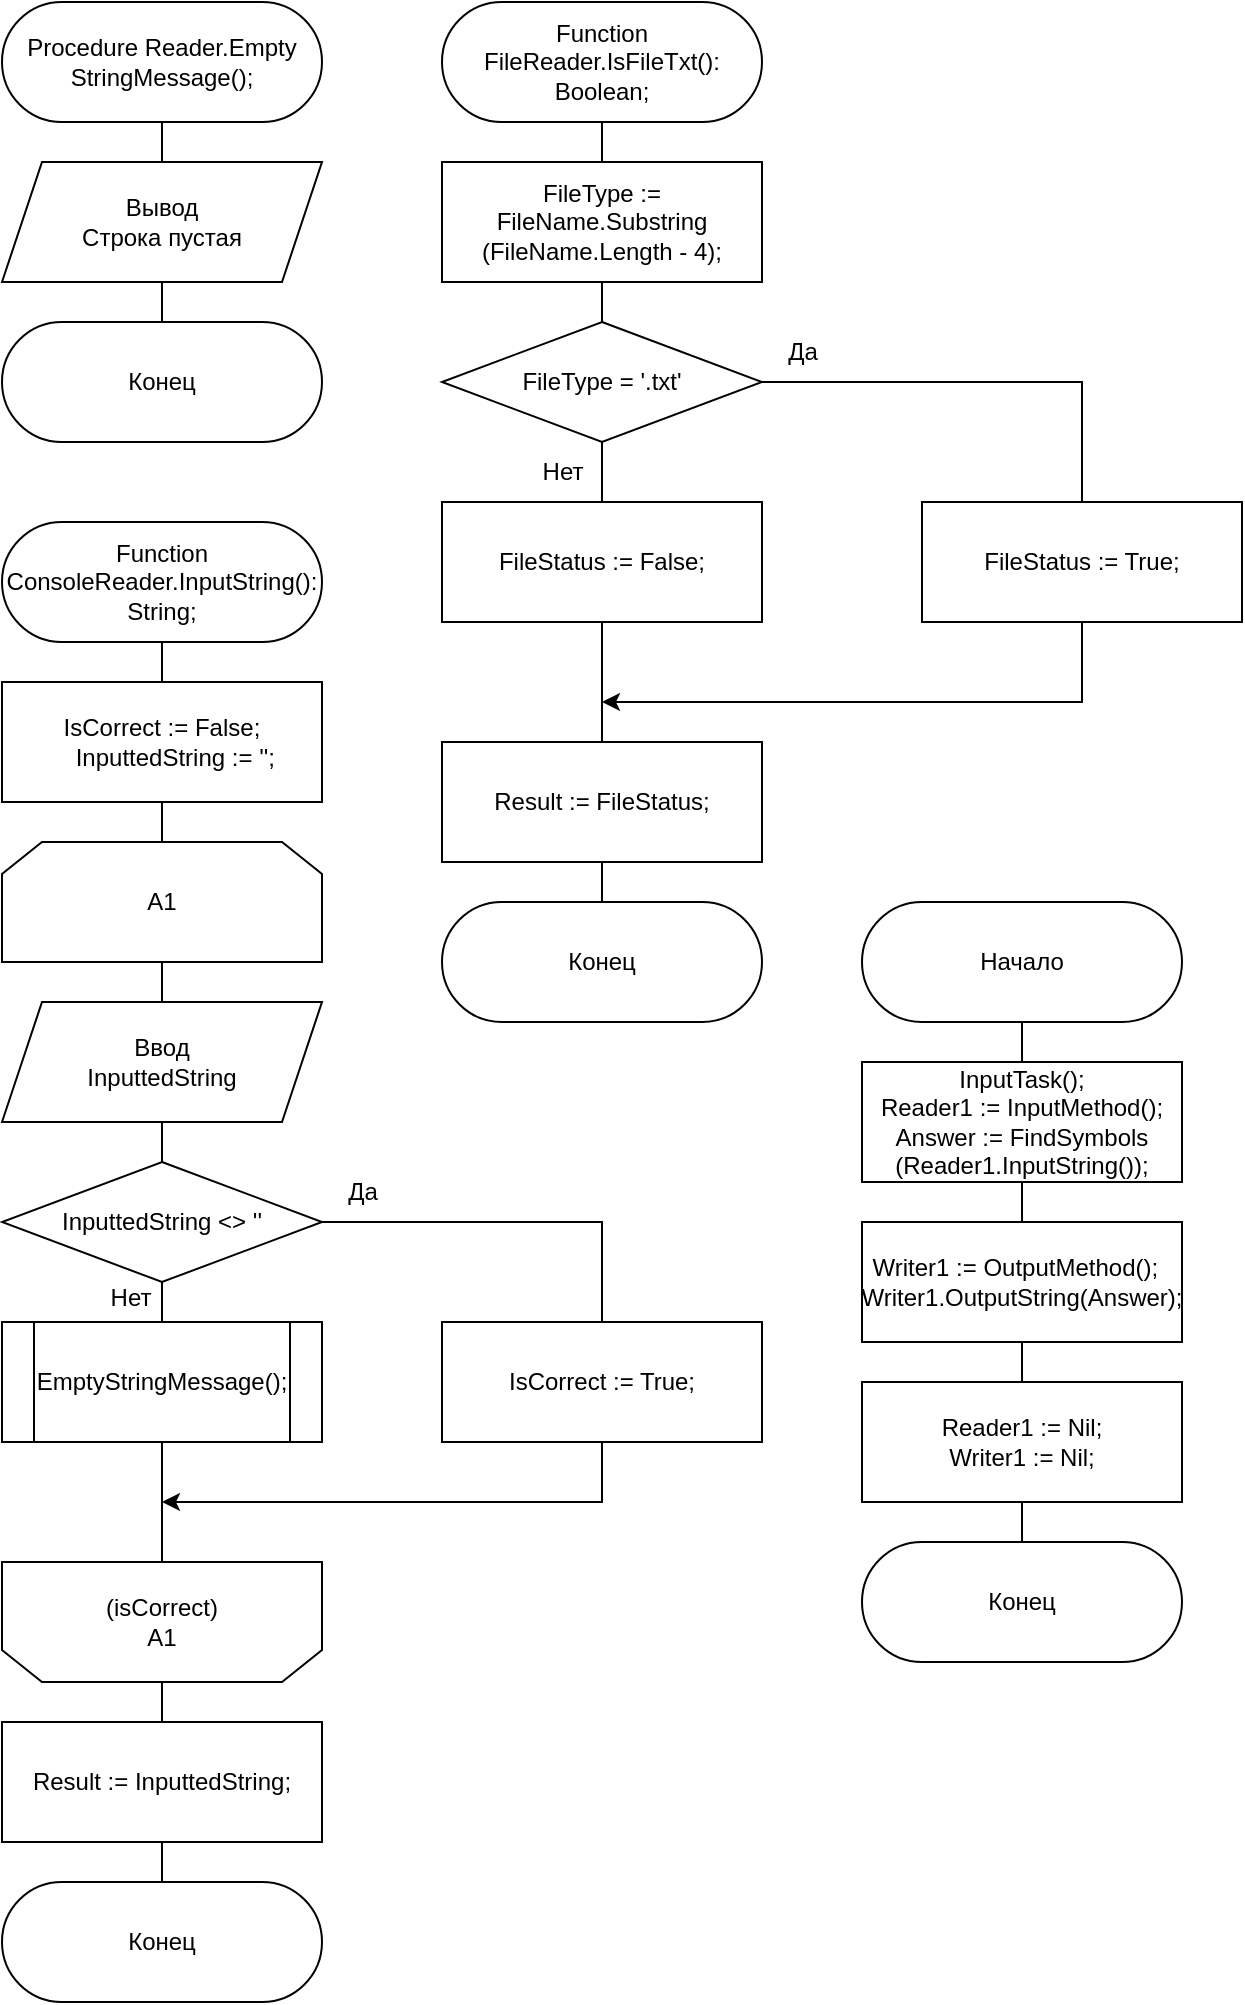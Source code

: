 <mxfile version="22.1.2" type="device" pages="8">
  <diagram name="Page-1" id="c_sm5_R2ewOlMTjAROCq">
    <mxGraphModel dx="2074" dy="1124" grid="1" gridSize="10" guides="1" tooltips="1" connect="1" arrows="1" fold="1" page="1" pageScale="1" pageWidth="827" pageHeight="1169" math="0" shadow="0">
      <root>
        <mxCell id="0" />
        <mxCell id="1" parent="0" />
        <mxCell id="Oo8H4tYvnXsJFKfrNLrs-5" style="edgeStyle=orthogonalEdgeStyle;rounded=0;orthogonalLoop=1;jettySize=auto;html=1;entryX=0.5;entryY=0;entryDx=0;entryDy=0;endArrow=none;endFill=0;" parent="1" source="Oo8H4tYvnXsJFKfrNLrs-1" target="Oo8H4tYvnXsJFKfrNLrs-3" edge="1">
          <mxGeometry relative="1" as="geometry" />
        </mxCell>
        <mxCell id="Oo8H4tYvnXsJFKfrNLrs-1" value="Procedure Reader.Empty&lt;br&gt;StringMessage();" style="rounded=1;whiteSpace=wrap;html=1;arcSize=50;" parent="1" vertex="1">
          <mxGeometry x="60" y="20" width="160" height="60" as="geometry" />
        </mxCell>
        <mxCell id="Oo8H4tYvnXsJFKfrNLrs-6" style="edgeStyle=orthogonalEdgeStyle;rounded=0;orthogonalLoop=1;jettySize=auto;html=1;entryX=0.5;entryY=0;entryDx=0;entryDy=0;endArrow=none;endFill=0;" parent="1" source="Oo8H4tYvnXsJFKfrNLrs-3" target="Oo8H4tYvnXsJFKfrNLrs-4" edge="1">
          <mxGeometry relative="1" as="geometry" />
        </mxCell>
        <mxCell id="Oo8H4tYvnXsJFKfrNLrs-3" value="Вывод&lt;br&gt;Строка пустая" style="shape=parallelogram;perimeter=parallelogramPerimeter;whiteSpace=wrap;html=1;fixedSize=1;" parent="1" vertex="1">
          <mxGeometry x="60" y="100" width="160" height="60" as="geometry" />
        </mxCell>
        <mxCell id="Oo8H4tYvnXsJFKfrNLrs-4" value="Конец" style="rounded=1;whiteSpace=wrap;html=1;arcSize=50;" parent="1" vertex="1">
          <mxGeometry x="60" y="180" width="160" height="60" as="geometry" />
        </mxCell>
        <mxCell id="Oo8H4tYvnXsJFKfrNLrs-27" style="edgeStyle=orthogonalEdgeStyle;rounded=0;orthogonalLoop=1;jettySize=auto;html=1;entryX=0.5;entryY=0;entryDx=0;entryDy=0;endArrow=none;endFill=0;" parent="1" source="Oo8H4tYvnXsJFKfrNLrs-10" target="Oo8H4tYvnXsJFKfrNLrs-11" edge="1">
          <mxGeometry relative="1" as="geometry" />
        </mxCell>
        <mxCell id="Oo8H4tYvnXsJFKfrNLrs-10" value="Function ConsoleReader.InputString(): String;" style="rounded=1;whiteSpace=wrap;html=1;arcSize=50;" parent="1" vertex="1">
          <mxGeometry x="60" y="280" width="160" height="60" as="geometry" />
        </mxCell>
        <mxCell id="Oo8H4tYvnXsJFKfrNLrs-28" style="edgeStyle=orthogonalEdgeStyle;rounded=0;orthogonalLoop=1;jettySize=auto;html=1;entryX=0.5;entryY=0;entryDx=0;entryDy=0;endArrow=none;endFill=0;" parent="1" source="Oo8H4tYvnXsJFKfrNLrs-11" target="Oo8H4tYvnXsJFKfrNLrs-12" edge="1">
          <mxGeometry relative="1" as="geometry" />
        </mxCell>
        <mxCell id="Oo8H4tYvnXsJFKfrNLrs-11" value="&lt;div&gt;IsCorrect := False;&lt;/div&gt;&lt;div&gt;&amp;nbsp; &amp;nbsp; InputtedString := &#39;&#39;;&lt;/div&gt;" style="rounded=0;whiteSpace=wrap;html=1;" parent="1" vertex="1">
          <mxGeometry x="60" y="360" width="160" height="60" as="geometry" />
        </mxCell>
        <mxCell id="Oo8H4tYvnXsJFKfrNLrs-29" style="edgeStyle=orthogonalEdgeStyle;rounded=0;orthogonalLoop=1;jettySize=auto;html=1;entryX=0.5;entryY=0;entryDx=0;entryDy=0;endArrow=none;endFill=0;" parent="1" source="Oo8H4tYvnXsJFKfrNLrs-12" target="Oo8H4tYvnXsJFKfrNLrs-20" edge="1">
          <mxGeometry relative="1" as="geometry" />
        </mxCell>
        <mxCell id="Oo8H4tYvnXsJFKfrNLrs-12" value="A1" style="shape=loopLimit;whiteSpace=wrap;html=1;" parent="1" vertex="1">
          <mxGeometry x="60" y="440" width="160" height="60" as="geometry" />
        </mxCell>
        <mxCell id="Oo8H4tYvnXsJFKfrNLrs-13" value="" style="shape=loopLimit;whiteSpace=wrap;html=1;rotation=-180;" parent="1" vertex="1">
          <mxGeometry x="60" y="800" width="160" height="60" as="geometry" />
        </mxCell>
        <mxCell id="Oo8H4tYvnXsJFKfrNLrs-35" style="edgeStyle=orthogonalEdgeStyle;rounded=0;orthogonalLoop=1;jettySize=auto;html=1;entryX=0.5;entryY=0;entryDx=0;entryDy=0;endArrow=none;endFill=0;" parent="1" source="Oo8H4tYvnXsJFKfrNLrs-14" target="Oo8H4tYvnXsJFKfrNLrs-25" edge="1">
          <mxGeometry relative="1" as="geometry" />
        </mxCell>
        <mxCell id="Oo8H4tYvnXsJFKfrNLrs-14" value="(isCorrect)&lt;br&gt;A1" style="text;html=1;strokeColor=none;fillColor=none;align=center;verticalAlign=middle;whiteSpace=wrap;rounded=0;" parent="1" vertex="1">
          <mxGeometry x="60" y="800" width="160" height="60" as="geometry" />
        </mxCell>
        <mxCell id="Oo8H4tYvnXsJFKfrNLrs-30" style="edgeStyle=orthogonalEdgeStyle;rounded=0;orthogonalLoop=1;jettySize=auto;html=1;entryX=0.5;entryY=0;entryDx=0;entryDy=0;endArrow=none;endFill=0;" parent="1" source="Oo8H4tYvnXsJFKfrNLrs-20" target="Oo8H4tYvnXsJFKfrNLrs-21" edge="1">
          <mxGeometry relative="1" as="geometry" />
        </mxCell>
        <mxCell id="Oo8H4tYvnXsJFKfrNLrs-20" value="Ввод&lt;br&gt;InputtedString" style="shape=parallelogram;perimeter=parallelogramPerimeter;whiteSpace=wrap;html=1;fixedSize=1;" parent="1" vertex="1">
          <mxGeometry x="60" y="520" width="160" height="60" as="geometry" />
        </mxCell>
        <mxCell id="Oo8H4tYvnXsJFKfrNLrs-31" style="edgeStyle=orthogonalEdgeStyle;rounded=0;orthogonalLoop=1;jettySize=auto;html=1;entryX=0.5;entryY=0;entryDx=0;entryDy=0;endArrow=none;endFill=0;" parent="1" source="Oo8H4tYvnXsJFKfrNLrs-21" target="Oo8H4tYvnXsJFKfrNLrs-24" edge="1">
          <mxGeometry relative="1" as="geometry" />
        </mxCell>
        <mxCell id="Oo8H4tYvnXsJFKfrNLrs-32" style="edgeStyle=orthogonalEdgeStyle;rounded=0;orthogonalLoop=1;jettySize=auto;html=1;entryX=0.5;entryY=0;entryDx=0;entryDy=0;endArrow=none;endFill=0;" parent="1" source="Oo8H4tYvnXsJFKfrNLrs-21" target="Oo8H4tYvnXsJFKfrNLrs-23" edge="1">
          <mxGeometry relative="1" as="geometry" />
        </mxCell>
        <mxCell id="Oo8H4tYvnXsJFKfrNLrs-21" value="InputtedString &amp;lt;&amp;gt; &#39;&#39;" style="rhombus;whiteSpace=wrap;html=1;" parent="1" vertex="1">
          <mxGeometry x="60" y="600" width="160" height="60" as="geometry" />
        </mxCell>
        <mxCell id="Oo8H4tYvnXsJFKfrNLrs-33" style="edgeStyle=orthogonalEdgeStyle;rounded=0;orthogonalLoop=1;jettySize=auto;html=1;entryX=0.5;entryY=0;entryDx=0;entryDy=0;endArrow=none;endFill=0;" parent="1" source="Oo8H4tYvnXsJFKfrNLrs-23" target="Oo8H4tYvnXsJFKfrNLrs-14" edge="1">
          <mxGeometry relative="1" as="geometry" />
        </mxCell>
        <mxCell id="Oo8H4tYvnXsJFKfrNLrs-23" value="EmptyStringMessage();" style="shape=process;whiteSpace=wrap;html=1;backgroundOutline=1;" parent="1" vertex="1">
          <mxGeometry x="60" y="680" width="160" height="60" as="geometry" />
        </mxCell>
        <mxCell id="Oo8H4tYvnXsJFKfrNLrs-24" value="IsCorrect := True;" style="rounded=0;whiteSpace=wrap;html=1;" parent="1" vertex="1">
          <mxGeometry x="280" y="680" width="160" height="60" as="geometry" />
        </mxCell>
        <mxCell id="Oo8H4tYvnXsJFKfrNLrs-36" style="edgeStyle=orthogonalEdgeStyle;rounded=0;orthogonalLoop=1;jettySize=auto;html=1;entryX=0.5;entryY=0;entryDx=0;entryDy=0;endArrow=none;endFill=0;" parent="1" source="Oo8H4tYvnXsJFKfrNLrs-25" target="Oo8H4tYvnXsJFKfrNLrs-26" edge="1">
          <mxGeometry relative="1" as="geometry" />
        </mxCell>
        <mxCell id="Oo8H4tYvnXsJFKfrNLrs-25" value="Result := InputtedString;" style="rounded=0;whiteSpace=wrap;html=1;" parent="1" vertex="1">
          <mxGeometry x="60" y="880" width="160" height="60" as="geometry" />
        </mxCell>
        <mxCell id="Oo8H4tYvnXsJFKfrNLrs-26" value="Конец" style="rounded=1;whiteSpace=wrap;html=1;arcSize=50;" parent="1" vertex="1">
          <mxGeometry x="60" y="960" width="160" height="60" as="geometry" />
        </mxCell>
        <mxCell id="Oo8H4tYvnXsJFKfrNLrs-34" value="" style="endArrow=classic;html=1;rounded=0;exitX=0.5;exitY=1;exitDx=0;exitDy=0;" parent="1" source="Oo8H4tYvnXsJFKfrNLrs-24" edge="1">
          <mxGeometry width="50" height="50" relative="1" as="geometry">
            <mxPoint x="250" y="820" as="sourcePoint" />
            <mxPoint x="140" y="770" as="targetPoint" />
            <Array as="points">
              <mxPoint x="360" y="770" />
            </Array>
          </mxGeometry>
        </mxCell>
        <mxCell id="Oo8H4tYvnXsJFKfrNLrs-37" value="Да" style="text;html=1;align=center;verticalAlign=middle;resizable=0;points=[];autosize=1;strokeColor=none;fillColor=none;" parent="1" vertex="1">
          <mxGeometry x="220" y="600" width="40" height="30" as="geometry" />
        </mxCell>
        <mxCell id="Oo8H4tYvnXsJFKfrNLrs-38" value="Нет" style="text;html=1;align=center;verticalAlign=middle;resizable=0;points=[];autosize=1;strokeColor=none;fillColor=none;" parent="1" vertex="1">
          <mxGeometry x="104" y="653" width="40" height="30" as="geometry" />
        </mxCell>
        <mxCell id="Oo8H4tYvnXsJFKfrNLrs-39" style="edgeStyle=orthogonalEdgeStyle;rounded=0;orthogonalLoop=1;jettySize=auto;html=1;entryX=0.5;entryY=0;entryDx=0;entryDy=0;endArrow=none;endFill=0;" parent="1" source="Oo8H4tYvnXsJFKfrNLrs-40" target="Oo8H4tYvnXsJFKfrNLrs-42" edge="1">
          <mxGeometry relative="1" as="geometry" />
        </mxCell>
        <mxCell id="Oo8H4tYvnXsJFKfrNLrs-40" value="Function FileReader.IsFileTxt(): Boolean;" style="rounded=1;whiteSpace=wrap;html=1;arcSize=50;" parent="1" vertex="1">
          <mxGeometry x="280" y="20" width="160" height="60" as="geometry" />
        </mxCell>
        <mxCell id="Oo8H4tYvnXsJFKfrNLrs-41" style="edgeStyle=orthogonalEdgeStyle;rounded=0;orthogonalLoop=1;jettySize=auto;html=1;entryX=0.5;entryY=0;entryDx=0;entryDy=0;endArrow=none;endFill=0;" parent="1" source="Oo8H4tYvnXsJFKfrNLrs-42" target="Oo8H4tYvnXsJFKfrNLrs-45" edge="1">
          <mxGeometry relative="1" as="geometry" />
        </mxCell>
        <mxCell id="Oo8H4tYvnXsJFKfrNLrs-42" value="FileType := FileName.Substring&lt;br&gt;(FileName.Length - 4);" style="rounded=0;whiteSpace=wrap;html=1;" parent="1" vertex="1">
          <mxGeometry x="280" y="100" width="160" height="60" as="geometry" />
        </mxCell>
        <mxCell id="Oo8H4tYvnXsJFKfrNLrs-43" style="edgeStyle=orthogonalEdgeStyle;rounded=0;orthogonalLoop=1;jettySize=auto;html=1;entryX=0.5;entryY=0;entryDx=0;entryDy=0;endArrow=none;endFill=0;" parent="1" source="Oo8H4tYvnXsJFKfrNLrs-45" target="Oo8H4tYvnXsJFKfrNLrs-46" edge="1">
          <mxGeometry relative="1" as="geometry" />
        </mxCell>
        <mxCell id="Oo8H4tYvnXsJFKfrNLrs-44" style="edgeStyle=orthogonalEdgeStyle;rounded=0;orthogonalLoop=1;jettySize=auto;html=1;entryX=0.5;entryY=0;entryDx=0;entryDy=0;endArrow=none;endFill=0;" parent="1" source="Oo8H4tYvnXsJFKfrNLrs-45" target="Oo8H4tYvnXsJFKfrNLrs-48" edge="1">
          <mxGeometry relative="1" as="geometry" />
        </mxCell>
        <mxCell id="Oo8H4tYvnXsJFKfrNLrs-45" value="FileType = &#39;.txt&#39;" style="rhombus;whiteSpace=wrap;html=1;" parent="1" vertex="1">
          <mxGeometry x="280" y="180" width="160" height="60" as="geometry" />
        </mxCell>
        <mxCell id="Oo8H4tYvnXsJFKfrNLrs-46" value="FileStatus := True;" style="rounded=0;whiteSpace=wrap;html=1;" parent="1" vertex="1">
          <mxGeometry x="520" y="270" width="160" height="60" as="geometry" />
        </mxCell>
        <mxCell id="Oo8H4tYvnXsJFKfrNLrs-55" style="edgeStyle=orthogonalEdgeStyle;rounded=0;orthogonalLoop=1;jettySize=auto;html=1;entryX=0.5;entryY=0;entryDx=0;entryDy=0;endArrow=none;endFill=0;" parent="1" source="Oo8H4tYvnXsJFKfrNLrs-48" target="Oo8H4tYvnXsJFKfrNLrs-53" edge="1">
          <mxGeometry relative="1" as="geometry" />
        </mxCell>
        <mxCell id="Oo8H4tYvnXsJFKfrNLrs-48" value="FileStatus := False;" style="rounded=0;whiteSpace=wrap;html=1;" parent="1" vertex="1">
          <mxGeometry x="280" y="270" width="160" height="60" as="geometry" />
        </mxCell>
        <mxCell id="Oo8H4tYvnXsJFKfrNLrs-49" value="Конец" style="rounded=1;whiteSpace=wrap;html=1;arcSize=50;" parent="1" vertex="1">
          <mxGeometry x="280" y="470" width="160" height="60" as="geometry" />
        </mxCell>
        <mxCell id="Oo8H4tYvnXsJFKfrNLrs-50" value="Да" style="text;html=1;align=center;verticalAlign=middle;resizable=0;points=[];autosize=1;strokeColor=none;fillColor=none;" parent="1" vertex="1">
          <mxGeometry x="440" y="180" width="40" height="30" as="geometry" />
        </mxCell>
        <mxCell id="Oo8H4tYvnXsJFKfrNLrs-51" value="Нет" style="text;html=1;align=center;verticalAlign=middle;resizable=0;points=[];autosize=1;strokeColor=none;fillColor=none;" parent="1" vertex="1">
          <mxGeometry x="320" y="240" width="40" height="30" as="geometry" />
        </mxCell>
        <mxCell id="Oo8H4tYvnXsJFKfrNLrs-52" value="" style="endArrow=classic;html=1;rounded=0;exitX=0.5;exitY=1;exitDx=0;exitDy=0;" parent="1" source="Oo8H4tYvnXsJFKfrNLrs-46" edge="1">
          <mxGeometry width="50" height="50" relative="1" as="geometry">
            <mxPoint x="370" y="410" as="sourcePoint" />
            <mxPoint x="360" y="370" as="targetPoint" />
            <Array as="points">
              <mxPoint x="600" y="370" />
            </Array>
          </mxGeometry>
        </mxCell>
        <mxCell id="Oo8H4tYvnXsJFKfrNLrs-56" style="edgeStyle=orthogonalEdgeStyle;rounded=0;orthogonalLoop=1;jettySize=auto;html=1;entryX=0.5;entryY=0;entryDx=0;entryDy=0;endArrow=none;endFill=0;" parent="1" source="Oo8H4tYvnXsJFKfrNLrs-53" target="Oo8H4tYvnXsJFKfrNLrs-49" edge="1">
          <mxGeometry relative="1" as="geometry" />
        </mxCell>
        <mxCell id="Oo8H4tYvnXsJFKfrNLrs-53" value="Result := FileStatus;" style="rounded=0;whiteSpace=wrap;html=1;" parent="1" vertex="1">
          <mxGeometry x="280" y="390" width="160" height="60" as="geometry" />
        </mxCell>
        <mxCell id="SLChwNgHGNRnsblfLcnj-1" style="edgeStyle=orthogonalEdgeStyle;rounded=0;orthogonalLoop=1;jettySize=auto;html=1;entryX=0.5;entryY=0;entryDx=0;entryDy=0;endArrow=none;endFill=0;" parent="1" source="SLChwNgHGNRnsblfLcnj-2" target="SLChwNgHGNRnsblfLcnj-5" edge="1">
          <mxGeometry relative="1" as="geometry" />
        </mxCell>
        <mxCell id="SLChwNgHGNRnsblfLcnj-2" value="Начало" style="rounded=1;whiteSpace=wrap;html=1;arcSize=50;" parent="1" vertex="1">
          <mxGeometry x="490" y="470" width="160" height="60" as="geometry" />
        </mxCell>
        <mxCell id="SLChwNgHGNRnsblfLcnj-3" value="Конец" style="rounded=1;whiteSpace=wrap;html=1;arcSize=50;" parent="1" vertex="1">
          <mxGeometry x="490" y="790" width="160" height="60" as="geometry" />
        </mxCell>
        <mxCell id="SLChwNgHGNRnsblfLcnj-4" style="edgeStyle=orthogonalEdgeStyle;rounded=0;orthogonalLoop=1;jettySize=auto;html=1;entryX=0.5;entryY=0;entryDx=0;entryDy=0;endArrow=none;endFill=0;" parent="1" source="SLChwNgHGNRnsblfLcnj-5" target="SLChwNgHGNRnsblfLcnj-7" edge="1">
          <mxGeometry relative="1" as="geometry" />
        </mxCell>
        <mxCell id="SLChwNgHGNRnsblfLcnj-5" value="&lt;div&gt;InputTask();&lt;/div&gt;&lt;div&gt;Reader1 := InputMethod();&lt;/div&gt;&lt;div&gt;Answer := FindSymbols&lt;/div&gt;&lt;div&gt;(Reader1.InputString());&lt;br&gt;&lt;/div&gt;" style="rounded=0;whiteSpace=wrap;html=1;" parent="1" vertex="1">
          <mxGeometry x="490" y="550" width="160" height="60" as="geometry" />
        </mxCell>
        <mxCell id="SLChwNgHGNRnsblfLcnj-6" style="edgeStyle=orthogonalEdgeStyle;rounded=0;orthogonalLoop=1;jettySize=auto;html=1;entryX=0.5;entryY=0;entryDx=0;entryDy=0;endArrow=none;endFill=0;" parent="1" source="SLChwNgHGNRnsblfLcnj-7" target="SLChwNgHGNRnsblfLcnj-9" edge="1">
          <mxGeometry relative="1" as="geometry" />
        </mxCell>
        <mxCell id="SLChwNgHGNRnsblfLcnj-7" value="&lt;div&gt;&amp;nbsp;Writer1 := OutputMethod();&lt;span style=&quot;background-color: initial;&quot;&gt;&amp;nbsp; &amp;nbsp; Writer1.OutputString(Answer);&lt;/span&gt;&lt;/div&gt;" style="rounded=0;whiteSpace=wrap;html=1;" parent="1" vertex="1">
          <mxGeometry x="490" y="630" width="160" height="60" as="geometry" />
        </mxCell>
        <mxCell id="SLChwNgHGNRnsblfLcnj-8" style="edgeStyle=orthogonalEdgeStyle;rounded=0;orthogonalLoop=1;jettySize=auto;html=1;entryX=0.5;entryY=0;entryDx=0;entryDy=0;endArrow=none;endFill=0;" parent="1" source="SLChwNgHGNRnsblfLcnj-9" target="SLChwNgHGNRnsblfLcnj-3" edge="1">
          <mxGeometry relative="1" as="geometry" />
        </mxCell>
        <mxCell id="SLChwNgHGNRnsblfLcnj-9" value="&lt;div&gt;Reader1 := Nil;&lt;/div&gt;&lt;div&gt;Writer1 := Nil;&lt;/div&gt;" style="rounded=0;whiteSpace=wrap;html=1;" parent="1" vertex="1">
          <mxGeometry x="490" y="710" width="160" height="60" as="geometry" />
        </mxCell>
      </root>
    </mxGraphModel>
  </diagram>
  <diagram id="P_b8AlUURKR2F4CN5hQE" name="Page-2">
    <mxGraphModel dx="2074" dy="1124" grid="1" gridSize="10" guides="1" tooltips="1" connect="1" arrows="1" fold="1" page="1" pageScale="1" pageWidth="827" pageHeight="1169" math="0" shadow="0">
      <root>
        <mxCell id="0" />
        <mxCell id="1" parent="0" />
        <mxCell id="5__6ySZ9PaTJ1I_DTxog-1" style="edgeStyle=orthogonalEdgeStyle;rounded=0;orthogonalLoop=1;jettySize=auto;html=1;entryX=0.5;entryY=0;entryDx=0;entryDy=0;endArrow=none;endFill=0;" parent="1" source="5__6ySZ9PaTJ1I_DTxog-2" target="5__6ySZ9PaTJ1I_DTxog-13" edge="1">
          <mxGeometry relative="1" as="geometry" />
        </mxCell>
        <mxCell id="5__6ySZ9PaTJ1I_DTxog-2" value="Function FileReader.IsFileReadable(): Boolean;" style="rounded=1;whiteSpace=wrap;html=1;arcSize=50;" parent="1" vertex="1">
          <mxGeometry x="40" y="40" width="160" height="60" as="geometry" />
        </mxCell>
        <mxCell id="5__6ySZ9PaTJ1I_DTxog-3" value="Конец" style="rounded=1;whiteSpace=wrap;html=1;arcSize=50;" parent="1" vertex="1">
          <mxGeometry x="40" y="510" width="160" height="60" as="geometry" />
        </mxCell>
        <mxCell id="5__6ySZ9PaTJ1I_DTxog-4" style="edgeStyle=orthogonalEdgeStyle;rounded=0;orthogonalLoop=1;jettySize=auto;html=1;entryX=0.5;entryY=0;entryDx=0;entryDy=0;endArrow=none;endFill=0;" parent="1" source="5__6ySZ9PaTJ1I_DTxog-6" target="5__6ySZ9PaTJ1I_DTxog-11" edge="1">
          <mxGeometry relative="1" as="geometry">
            <mxPoint x="115" y="290" as="targetPoint" />
          </mxGeometry>
        </mxCell>
        <mxCell id="5__6ySZ9PaTJ1I_DTxog-5" style="edgeStyle=orthogonalEdgeStyle;rounded=0;orthogonalLoop=1;jettySize=auto;html=1;entryX=0.5;entryY=0;entryDx=0;entryDy=0;endArrow=none;endFill=0;" parent="1" source="5__6ySZ9PaTJ1I_DTxog-6" edge="1">
          <mxGeometry relative="1" as="geometry">
            <mxPoint x="355" y="290" as="targetPoint" />
          </mxGeometry>
        </mxCell>
        <mxCell id="5__6ySZ9PaTJ1I_DTxog-6" value="Except" style="rhombus;whiteSpace=wrap;html=1;" parent="1" vertex="1">
          <mxGeometry x="40" y="200" width="160" height="60" as="geometry" />
        </mxCell>
        <mxCell id="5__6ySZ9PaTJ1I_DTxog-7" value="" style="endArrow=classic;html=1;rounded=0;exitX=0.5;exitY=1;exitDx=0;exitDy=0;" parent="1" edge="1">
          <mxGeometry width="50" height="50" relative="1" as="geometry">
            <mxPoint x="355" y="350" as="sourcePoint" />
            <mxPoint x="120" y="390" as="targetPoint" />
            <Array as="points">
              <mxPoint x="355" y="390" />
            </Array>
          </mxGeometry>
        </mxCell>
        <mxCell id="5__6ySZ9PaTJ1I_DTxog-8" value="Да" style="text;html=1;align=center;verticalAlign=middle;resizable=0;points=[];autosize=1;strokeColor=none;fillColor=none;" parent="1" vertex="1">
          <mxGeometry x="200" y="200" width="40" height="30" as="geometry" />
        </mxCell>
        <mxCell id="5__6ySZ9PaTJ1I_DTxog-9" value="Нет" style="text;html=1;align=center;verticalAlign=middle;resizable=0;points=[];autosize=1;strokeColor=none;fillColor=none;" parent="1" vertex="1">
          <mxGeometry x="80" y="260" width="40" height="30" as="geometry" />
        </mxCell>
        <mxCell id="5__6ySZ9PaTJ1I_DTxog-10" style="edgeStyle=orthogonalEdgeStyle;rounded=0;orthogonalLoop=1;jettySize=auto;html=1;entryX=0.5;entryY=0;entryDx=0;entryDy=0;endArrow=none;endFill=0;" parent="1" source="5__6ySZ9PaTJ1I_DTxog-11" target="5__6ySZ9PaTJ1I_DTxog-16" edge="1">
          <mxGeometry relative="1" as="geometry" />
        </mxCell>
        <mxCell id="5__6ySZ9PaTJ1I_DTxog-11" value="FileStatus := True;" style="rounded=0;whiteSpace=wrap;html=1;" parent="1" vertex="1">
          <mxGeometry x="40" y="290" width="160" height="60" as="geometry" />
        </mxCell>
        <mxCell id="5__6ySZ9PaTJ1I_DTxog-12" style="edgeStyle=orthogonalEdgeStyle;rounded=0;orthogonalLoop=1;jettySize=auto;html=1;entryX=0.5;entryY=0;entryDx=0;entryDy=0;endArrow=none;endFill=0;" parent="1" source="5__6ySZ9PaTJ1I_DTxog-13" target="5__6ySZ9PaTJ1I_DTxog-6" edge="1">
          <mxGeometry relative="1" as="geometry" />
        </mxCell>
        <mxCell id="5__6ySZ9PaTJ1I_DTxog-13" value="Reset(InFile);" style="rounded=0;whiteSpace=wrap;html=1;" parent="1" vertex="1">
          <mxGeometry x="40" y="120" width="160" height="60" as="geometry" />
        </mxCell>
        <mxCell id="5__6ySZ9PaTJ1I_DTxog-14" value="FileStatus := False;" style="rounded=0;whiteSpace=wrap;html=1;" parent="1" vertex="1">
          <mxGeometry x="280" y="290" width="160" height="60" as="geometry" />
        </mxCell>
        <mxCell id="5__6ySZ9PaTJ1I_DTxog-15" style="edgeStyle=orthogonalEdgeStyle;rounded=0;orthogonalLoop=1;jettySize=auto;html=1;entryX=0.5;entryY=0;entryDx=0;entryDy=0;endArrow=none;endFill=0;" parent="1" source="5__6ySZ9PaTJ1I_DTxog-16" target="5__6ySZ9PaTJ1I_DTxog-3" edge="1">
          <mxGeometry relative="1" as="geometry" />
        </mxCell>
        <mxCell id="5__6ySZ9PaTJ1I_DTxog-16" value="CloseFile(InFile);&lt;br&gt;Result := FileStatus;" style="rounded=0;whiteSpace=wrap;html=1;" parent="1" vertex="1">
          <mxGeometry x="40" y="430" width="160" height="60" as="geometry" />
        </mxCell>
        <mxCell id="W9F0b1cC66dV6vS5mgme-1" style="edgeStyle=orthogonalEdgeStyle;rounded=0;orthogonalLoop=1;jettySize=auto;html=1;entryX=0.5;entryY=0;entryDx=0;entryDy=0;endArrow=none;endFill=0;" parent="1" source="W9F0b1cC66dV6vS5mgme-2" target="W9F0b1cC66dV6vS5mgme-13" edge="1">
          <mxGeometry relative="1" as="geometry" />
        </mxCell>
        <mxCell id="W9F0b1cC66dV6vS5mgme-2" value="Function FileReader.IsFileWritable(): Boolean;" style="rounded=1;whiteSpace=wrap;html=1;arcSize=50;" parent="1" vertex="1">
          <mxGeometry x="427" y="365" width="160" height="60" as="geometry" />
        </mxCell>
        <mxCell id="W9F0b1cC66dV6vS5mgme-3" value="Конец" style="rounded=1;whiteSpace=wrap;html=1;arcSize=50;" parent="1" vertex="1">
          <mxGeometry x="427" y="835" width="160" height="60" as="geometry" />
        </mxCell>
        <mxCell id="W9F0b1cC66dV6vS5mgme-4" style="edgeStyle=orthogonalEdgeStyle;rounded=0;orthogonalLoop=1;jettySize=auto;html=1;entryX=0.5;entryY=0;entryDx=0;entryDy=0;endArrow=none;endFill=0;" parent="1" source="W9F0b1cC66dV6vS5mgme-6" target="W9F0b1cC66dV6vS5mgme-11" edge="1">
          <mxGeometry relative="1" as="geometry">
            <mxPoint x="502" y="615" as="targetPoint" />
          </mxGeometry>
        </mxCell>
        <mxCell id="W9F0b1cC66dV6vS5mgme-5" style="edgeStyle=orthogonalEdgeStyle;rounded=0;orthogonalLoop=1;jettySize=auto;html=1;entryX=0.5;entryY=0;entryDx=0;entryDy=0;endArrow=none;endFill=0;" parent="1" source="W9F0b1cC66dV6vS5mgme-6" edge="1">
          <mxGeometry relative="1" as="geometry">
            <mxPoint x="742" y="615" as="targetPoint" />
          </mxGeometry>
        </mxCell>
        <mxCell id="W9F0b1cC66dV6vS5mgme-6" value="Except" style="rhombus;whiteSpace=wrap;html=1;" parent="1" vertex="1">
          <mxGeometry x="427" y="525" width="160" height="60" as="geometry" />
        </mxCell>
        <mxCell id="W9F0b1cC66dV6vS5mgme-7" value="" style="endArrow=classic;html=1;rounded=0;exitX=0.5;exitY=1;exitDx=0;exitDy=0;" parent="1" edge="1">
          <mxGeometry width="50" height="50" relative="1" as="geometry">
            <mxPoint x="742" y="675" as="sourcePoint" />
            <mxPoint x="507" y="715" as="targetPoint" />
            <Array as="points">
              <mxPoint x="742" y="715" />
            </Array>
          </mxGeometry>
        </mxCell>
        <mxCell id="W9F0b1cC66dV6vS5mgme-8" value="Да" style="text;html=1;align=center;verticalAlign=middle;resizable=0;points=[];autosize=1;strokeColor=none;fillColor=none;" parent="1" vertex="1">
          <mxGeometry x="587" y="525" width="40" height="30" as="geometry" />
        </mxCell>
        <mxCell id="W9F0b1cC66dV6vS5mgme-9" value="Нет" style="text;html=1;align=center;verticalAlign=middle;resizable=0;points=[];autosize=1;strokeColor=none;fillColor=none;" parent="1" vertex="1">
          <mxGeometry x="467" y="585" width="40" height="30" as="geometry" />
        </mxCell>
        <mxCell id="W9F0b1cC66dV6vS5mgme-10" style="edgeStyle=orthogonalEdgeStyle;rounded=0;orthogonalLoop=1;jettySize=auto;html=1;entryX=0.5;entryY=0;entryDx=0;entryDy=0;endArrow=none;endFill=0;" parent="1" source="W9F0b1cC66dV6vS5mgme-11" target="W9F0b1cC66dV6vS5mgme-16" edge="1">
          <mxGeometry relative="1" as="geometry" />
        </mxCell>
        <mxCell id="W9F0b1cC66dV6vS5mgme-11" value="FileStatus := True;" style="rounded=0;whiteSpace=wrap;html=1;" parent="1" vertex="1">
          <mxGeometry x="427" y="615" width="160" height="60" as="geometry" />
        </mxCell>
        <mxCell id="W9F0b1cC66dV6vS5mgme-12" style="edgeStyle=orthogonalEdgeStyle;rounded=0;orthogonalLoop=1;jettySize=auto;html=1;entryX=0.5;entryY=0;entryDx=0;entryDy=0;endArrow=none;endFill=0;" parent="1" source="W9F0b1cC66dV6vS5mgme-13" target="W9F0b1cC66dV6vS5mgme-6" edge="1">
          <mxGeometry relative="1" as="geometry" />
        </mxCell>
        <mxCell id="W9F0b1cC66dV6vS5mgme-13" value="Rewrite(OutFile);" style="rounded=0;whiteSpace=wrap;html=1;" parent="1" vertex="1">
          <mxGeometry x="427" y="445" width="160" height="60" as="geometry" />
        </mxCell>
        <mxCell id="W9F0b1cC66dV6vS5mgme-14" value="FileStatus := False;" style="rounded=0;whiteSpace=wrap;html=1;" parent="1" vertex="1">
          <mxGeometry x="667" y="615" width="160" height="60" as="geometry" />
        </mxCell>
        <mxCell id="W9F0b1cC66dV6vS5mgme-15" style="edgeStyle=orthogonalEdgeStyle;rounded=0;orthogonalLoop=1;jettySize=auto;html=1;entryX=0.5;entryY=0;entryDx=0;entryDy=0;endArrow=none;endFill=0;" parent="1" source="W9F0b1cC66dV6vS5mgme-16" target="W9F0b1cC66dV6vS5mgme-3" edge="1">
          <mxGeometry relative="1" as="geometry" />
        </mxCell>
        <mxCell id="W9F0b1cC66dV6vS5mgme-16" value="CloseFile(OutFile);&lt;br&gt;Result := FileStatus;" style="rounded=0;whiteSpace=wrap;html=1;" parent="1" vertex="1">
          <mxGeometry x="427" y="755" width="160" height="60" as="geometry" />
        </mxCell>
        <mxCell id="-ZQ47a0urKwq4y05Cfb2-9" style="edgeStyle=orthogonalEdgeStyle;rounded=0;orthogonalLoop=1;jettySize=auto;html=1;entryX=0.5;entryY=0;entryDx=0;entryDy=0;endArrow=none;endFill=0;" edge="1" parent="1" source="6d_jDb-jfBU9itc_xLdB-2" target="-ZQ47a0urKwq4y05Cfb2-1">
          <mxGeometry relative="1" as="geometry" />
        </mxCell>
        <mxCell id="6d_jDb-jfBU9itc_xLdB-2" value="Procedure InputTask();" style="rounded=1;whiteSpace=wrap;html=1;arcSize=50;" parent="1" vertex="1">
          <mxGeometry x="40" y="600" width="160" height="60" as="geometry" />
        </mxCell>
        <mxCell id="6d_jDb-jfBU9itc_xLdB-5" value="Конец" style="rounded=1;whiteSpace=wrap;html=1;arcSize=50;" parent="1" vertex="1">
          <mxGeometry x="40" y="1030" width="160" height="60" as="geometry" />
        </mxCell>
        <mxCell id="-ZQ47a0urKwq4y05Cfb2-8" style="edgeStyle=orthogonalEdgeStyle;rounded=0;orthogonalLoop=1;jettySize=auto;html=1;entryX=0.5;entryY=0;entryDx=0;entryDy=0;endArrow=none;endFill=0;" edge="1" parent="1" source="-ZQ47a0urKwq4y05Cfb2-1" target="-ZQ47a0urKwq4y05Cfb2-4">
          <mxGeometry relative="1" as="geometry" />
        </mxCell>
        <mxCell id="-ZQ47a0urKwq4y05Cfb2-1" value="A1&lt;br&gt;I := 0 To COUNT_SYMBOLS" style="shape=loopLimit;whiteSpace=wrap;html=1;" vertex="1" parent="1">
          <mxGeometry x="40" y="680" width="160" height="60" as="geometry" />
        </mxCell>
        <mxCell id="-ZQ47a0urKwq4y05Cfb2-2" value="" style="shape=loopLimit;whiteSpace=wrap;html=1;rotation=-180;" vertex="1" parent="1">
          <mxGeometry x="40" y="950" width="160" height="60" as="geometry" />
        </mxCell>
        <mxCell id="-ZQ47a0urKwq4y05Cfb2-10" style="edgeStyle=orthogonalEdgeStyle;rounded=0;orthogonalLoop=1;jettySize=auto;html=1;entryX=0.5;entryY=0;entryDx=0;entryDy=0;endArrow=none;endFill=0;" edge="1" parent="1" source="-ZQ47a0urKwq4y05Cfb2-3" target="6d_jDb-jfBU9itc_xLdB-5">
          <mxGeometry relative="1" as="geometry" />
        </mxCell>
        <mxCell id="-ZQ47a0urKwq4y05Cfb2-3" value="I&lt;br&gt;A1" style="text;html=1;strokeColor=none;fillColor=none;align=center;verticalAlign=middle;whiteSpace=wrap;rounded=0;" vertex="1" parent="1">
          <mxGeometry x="40" y="950" width="160" height="60" as="geometry" />
        </mxCell>
        <mxCell id="-ZQ47a0urKwq4y05Cfb2-6" style="edgeStyle=orthogonalEdgeStyle;rounded=0;orthogonalLoop=1;jettySize=auto;html=1;entryX=0.5;entryY=0;entryDx=0;entryDy=0;endArrow=none;endFill=0;" edge="1" parent="1" source="-ZQ47a0urKwq4y05Cfb2-4" target="-ZQ47a0urKwq4y05Cfb2-3">
          <mxGeometry relative="1" as="geometry" />
        </mxCell>
        <mxCell id="-ZQ47a0urKwq4y05Cfb2-7" style="edgeStyle=orthogonalEdgeStyle;rounded=0;orthogonalLoop=1;jettySize=auto;html=1;entryX=0.5;entryY=0;entryDx=0;entryDy=0;endArrow=none;endFill=0;" edge="1" parent="1" source="-ZQ47a0urKwq4y05Cfb2-4" target="-ZQ47a0urKwq4y05Cfb2-5">
          <mxGeometry relative="1" as="geometry" />
        </mxCell>
        <mxCell id="-ZQ47a0urKwq4y05Cfb2-4" value="Chr(I) In KEY_SYMBOLS" style="rhombus;whiteSpace=wrap;html=1;" vertex="1" parent="1">
          <mxGeometry x="40" y="760" width="160" height="60" as="geometry" />
        </mxCell>
        <mxCell id="-ZQ47a0urKwq4y05Cfb2-5" value="Вывод&amp;nbsp;&lt;br&gt;Chr(I)" style="shape=parallelogram;perimeter=parallelogramPerimeter;whiteSpace=wrap;html=1;fixedSize=1;" vertex="1" parent="1">
          <mxGeometry x="210" y="835" width="160" height="60" as="geometry" />
        </mxCell>
        <mxCell id="-ZQ47a0urKwq4y05Cfb2-11" value="" style="endArrow=classic;html=1;rounded=0;exitX=0.5;exitY=1;exitDx=0;exitDy=0;" edge="1" parent="1" source="-ZQ47a0urKwq4y05Cfb2-5">
          <mxGeometry width="50" height="50" relative="1" as="geometry">
            <mxPoint x="355" y="910" as="sourcePoint" />
            <mxPoint x="120" y="930" as="targetPoint" />
            <Array as="points">
              <mxPoint x="290" y="930" />
            </Array>
          </mxGeometry>
        </mxCell>
        <mxCell id="-ZQ47a0urKwq4y05Cfb2-12" value="Да" style="text;html=1;align=center;verticalAlign=middle;resizable=0;points=[];autosize=1;strokeColor=none;fillColor=none;" vertex="1" parent="1">
          <mxGeometry x="195" y="765" width="40" height="30" as="geometry" />
        </mxCell>
      </root>
    </mxGraphModel>
  </diagram>
  <diagram id="7E-LBsh-YrJLuFKpuui1" name="Page-3">
    <mxGraphModel dx="2440" dy="1322" grid="1" gridSize="10" guides="1" tooltips="1" connect="1" arrows="1" fold="1" page="1" pageScale="1" pageWidth="827" pageHeight="1169" math="0" shadow="0">
      <root>
        <mxCell id="0" />
        <mxCell id="1" parent="0" />
        <mxCell id="8iT4VaOYjvenfWaAaF5Y-2" style="edgeStyle=orthogonalEdgeStyle;rounded=0;orthogonalLoop=1;jettySize=auto;html=1;entryX=0.5;entryY=0;entryDx=0;entryDy=0;endArrow=none;endFill=0;" parent="1" source="tKcijMhJh6ubtQgVIIw1-1" target="tKcijMhJh6ubtQgVIIw1-2" edge="1">
          <mxGeometry relative="1" as="geometry" />
        </mxCell>
        <mxCell id="tKcijMhJh6ubtQgVIIw1-1" value="Function FileReader.IsFileGood(): Boolean;" style="rounded=1;whiteSpace=wrap;html=1;arcSize=50;" parent="1" vertex="1">
          <mxGeometry x="40" y="40" width="160" height="60" as="geometry" />
        </mxCell>
        <mxCell id="8iT4VaOYjvenfWaAaF5Y-3" style="edgeStyle=orthogonalEdgeStyle;rounded=0;orthogonalLoop=1;jettySize=auto;html=1;entryX=0.5;entryY=0;entryDx=0;entryDy=0;endArrow=none;endFill=0;" parent="1" source="tKcijMhJh6ubtQgVIIw1-2" target="tKcijMhJh6ubtQgVIIw1-3" edge="1">
          <mxGeometry relative="1" as="geometry" />
        </mxCell>
        <mxCell id="tKcijMhJh6ubtQgVIIw1-2" value="FileStatus := False;" style="rounded=0;whiteSpace=wrap;html=1;" parent="1" vertex="1">
          <mxGeometry x="40" y="120" width="160" height="60" as="geometry" />
        </mxCell>
        <mxCell id="8iT4VaOYjvenfWaAaF5Y-4" style="edgeStyle=orthogonalEdgeStyle;rounded=0;orthogonalLoop=1;jettySize=auto;html=1;entryX=0.5;entryY=0;entryDx=0;entryDy=0;endArrow=none;endFill=0;" parent="1" source="tKcijMhJh6ubtQgVIIw1-3" target="tKcijMhJh6ubtQgVIIw1-5" edge="1">
          <mxGeometry relative="1" as="geometry" />
        </mxCell>
        <mxCell id="8iT4VaOYjvenfWaAaF5Y-5" style="edgeStyle=orthogonalEdgeStyle;rounded=0;orthogonalLoop=1;jettySize=auto;html=1;entryX=0.5;entryY=0;entryDx=0;entryDy=0;endArrow=none;endFill=0;" parent="1" source="tKcijMhJh6ubtQgVIIw1-3" target="tKcijMhJh6ubtQgVIIw1-4" edge="1">
          <mxGeometry relative="1" as="geometry" />
        </mxCell>
        <mxCell id="tKcijMhJh6ubtQgVIIw1-3" value="Not FileExists(FileName)" style="rhombus;whiteSpace=wrap;html=1;" parent="1" vertex="1">
          <mxGeometry x="40" y="200" width="160" height="60" as="geometry" />
        </mxCell>
        <mxCell id="tKcijMhJh6ubtQgVIIw1-4" value="Вывод&lt;br&gt;Ошибка:&lt;br&gt;Файл не найден" style="shape=parallelogram;perimeter=parallelogramPerimeter;whiteSpace=wrap;html=1;fixedSize=1;" parent="1" vertex="1">
          <mxGeometry x="560" y="280" width="160" height="60" as="geometry" />
        </mxCell>
        <mxCell id="8iT4VaOYjvenfWaAaF5Y-6" style="edgeStyle=orthogonalEdgeStyle;rounded=0;orthogonalLoop=1;jettySize=auto;html=1;entryX=0.5;entryY=0;entryDx=0;entryDy=0;endArrow=none;endFill=0;" parent="1" source="tKcijMhJh6ubtQgVIIw1-5" target="tKcijMhJh6ubtQgVIIw1-6" edge="1">
          <mxGeometry relative="1" as="geometry" />
        </mxCell>
        <mxCell id="8iT4VaOYjvenfWaAaF5Y-7" style="edgeStyle=orthogonalEdgeStyle;rounded=0;orthogonalLoop=1;jettySize=auto;html=1;entryX=0.5;entryY=0;entryDx=0;entryDy=0;endArrow=none;endFill=0;" parent="1" source="tKcijMhJh6ubtQgVIIw1-5" target="tKcijMhJh6ubtQgVIIw1-7" edge="1">
          <mxGeometry relative="1" as="geometry" />
        </mxCell>
        <mxCell id="tKcijMhJh6ubtQgVIIw1-5" value="Not IsFileTxt()" style="rhombus;whiteSpace=wrap;html=1;" parent="1" vertex="1">
          <mxGeometry x="40" y="360" width="160" height="60" as="geometry" />
        </mxCell>
        <mxCell id="tKcijMhJh6ubtQgVIIw1-6" value="Вывод&lt;br&gt;Ошибка: &lt;br&gt;Файл не текстовый" style="shape=parallelogram;perimeter=parallelogramPerimeter;whiteSpace=wrap;html=1;fixedSize=1;" parent="1" vertex="1">
          <mxGeometry x="400" y="440" width="160" height="60" as="geometry" />
        </mxCell>
        <mxCell id="8iT4VaOYjvenfWaAaF5Y-8" style="edgeStyle=orthogonalEdgeStyle;rounded=0;orthogonalLoop=1;jettySize=auto;html=1;entryX=0.5;entryY=0;entryDx=0;entryDy=0;endArrow=none;endFill=0;" parent="1" source="tKcijMhJh6ubtQgVIIw1-7" target="tKcijMhJh6ubtQgVIIw1-8" edge="1">
          <mxGeometry relative="1" as="geometry" />
        </mxCell>
        <mxCell id="8iT4VaOYjvenfWaAaF5Y-9" style="edgeStyle=orthogonalEdgeStyle;rounded=0;orthogonalLoop=1;jettySize=auto;html=1;entryX=0.5;entryY=0;entryDx=0;entryDy=0;endArrow=none;endFill=0;" parent="1" source="tKcijMhJh6ubtQgVIIw1-7" target="tKcijMhJh6ubtQgVIIw1-9" edge="1">
          <mxGeometry relative="1" as="geometry" />
        </mxCell>
        <mxCell id="tKcijMhJh6ubtQgVIIw1-7" value="Not IsFileReadable()" style="rhombus;whiteSpace=wrap;html=1;" parent="1" vertex="1">
          <mxGeometry x="40" y="530" width="160" height="60" as="geometry" />
        </mxCell>
        <mxCell id="tKcijMhJh6ubtQgVIIw1-8" value="Вывод&lt;br&gt;Ошибка:&lt;br&gt;Файл не читается" style="shape=parallelogram;perimeter=parallelogramPerimeter;whiteSpace=wrap;html=1;fixedSize=1;" parent="1" vertex="1">
          <mxGeometry x="240" y="620" width="160" height="60" as="geometry" />
        </mxCell>
        <mxCell id="8iT4VaOYjvenfWaAaF5Y-10" style="edgeStyle=orthogonalEdgeStyle;rounded=0;orthogonalLoop=1;jettySize=auto;html=1;entryX=0.5;entryY=0;entryDx=0;entryDy=0;endArrow=none;endFill=0;" parent="1" source="tKcijMhJh6ubtQgVIIw1-9" target="tKcijMhJh6ubtQgVIIw1-10" edge="1">
          <mxGeometry relative="1" as="geometry" />
        </mxCell>
        <mxCell id="tKcijMhJh6ubtQgVIIw1-9" value="FileStatus := True;" style="rounded=0;whiteSpace=wrap;html=1;" parent="1" vertex="1">
          <mxGeometry x="40" y="620" width="160" height="60" as="geometry" />
        </mxCell>
        <mxCell id="8iT4VaOYjvenfWaAaF5Y-11" style="edgeStyle=orthogonalEdgeStyle;rounded=0;orthogonalLoop=1;jettySize=auto;html=1;entryX=0.5;entryY=0;entryDx=0;entryDy=0;endArrow=none;endFill=0;" parent="1" source="tKcijMhJh6ubtQgVIIw1-10" target="8iT4VaOYjvenfWaAaF5Y-1" edge="1">
          <mxGeometry relative="1" as="geometry" />
        </mxCell>
        <mxCell id="tKcijMhJh6ubtQgVIIw1-10" value="Result := FileStatus;" style="rounded=0;whiteSpace=wrap;html=1;" parent="1" vertex="1">
          <mxGeometry x="40" y="740" width="160" height="60" as="geometry" />
        </mxCell>
        <mxCell id="8iT4VaOYjvenfWaAaF5Y-1" value="Конец" style="rounded=1;whiteSpace=wrap;html=1;arcSize=50;" parent="1" vertex="1">
          <mxGeometry x="40" y="820" width="160" height="60" as="geometry" />
        </mxCell>
        <mxCell id="8iT4VaOYjvenfWaAaF5Y-12" value="" style="endArrow=classic;html=1;rounded=0;exitX=0.5;exitY=1;exitDx=0;exitDy=0;" parent="1" source="tKcijMhJh6ubtQgVIIw1-8" edge="1">
          <mxGeometry width="50" height="50" relative="1" as="geometry">
            <mxPoint x="240" y="790" as="sourcePoint" />
            <mxPoint x="120" y="700" as="targetPoint" />
            <Array as="points">
              <mxPoint x="320" y="700" />
            </Array>
          </mxGeometry>
        </mxCell>
        <mxCell id="8iT4VaOYjvenfWaAaF5Y-13" value="" style="endArrow=classic;html=1;rounded=0;exitX=0.5;exitY=1;exitDx=0;exitDy=0;" parent="1" source="tKcijMhJh6ubtQgVIIw1-6" edge="1">
          <mxGeometry width="50" height="50" relative="1" as="geometry">
            <mxPoint x="200" y="770" as="sourcePoint" />
            <mxPoint x="320" y="690" as="targetPoint" />
            <Array as="points">
              <mxPoint x="480" y="690" />
            </Array>
          </mxGeometry>
        </mxCell>
        <mxCell id="8iT4VaOYjvenfWaAaF5Y-14" value="" style="endArrow=classic;html=1;rounded=0;exitX=0.5;exitY=1;exitDx=0;exitDy=0;" parent="1" source="tKcijMhJh6ubtQgVIIw1-4" edge="1">
          <mxGeometry width="50" height="50" relative="1" as="geometry">
            <mxPoint x="150" y="780" as="sourcePoint" />
            <mxPoint x="480" y="670" as="targetPoint" />
            <Array as="points">
              <mxPoint x="640" y="670" />
            </Array>
          </mxGeometry>
        </mxCell>
        <mxCell id="VbpCmi7Ei_ShadeWeU5q-1" value="Да" style="text;html=1;align=center;verticalAlign=middle;resizable=0;points=[];autosize=1;strokeColor=none;fillColor=none;" vertex="1" parent="1">
          <mxGeometry x="200" y="200" width="40" height="30" as="geometry" />
        </mxCell>
        <mxCell id="VbpCmi7Ei_ShadeWeU5q-2" value="Да" style="text;html=1;align=center;verticalAlign=middle;resizable=0;points=[];autosize=1;strokeColor=none;fillColor=none;" vertex="1" parent="1">
          <mxGeometry x="200" y="360" width="40" height="30" as="geometry" />
        </mxCell>
        <mxCell id="VbpCmi7Ei_ShadeWeU5q-3" value="Да" style="text;html=1;align=center;verticalAlign=middle;resizable=0;points=[];autosize=1;strokeColor=none;fillColor=none;" vertex="1" parent="1">
          <mxGeometry x="200" y="530" width="40" height="30" as="geometry" />
        </mxCell>
        <mxCell id="VbpCmi7Ei_ShadeWeU5q-4" value="Нет" style="text;html=1;align=center;verticalAlign=middle;resizable=0;points=[];autosize=1;strokeColor=none;fillColor=none;" vertex="1" parent="1">
          <mxGeometry x="80" y="260" width="40" height="30" as="geometry" />
        </mxCell>
        <mxCell id="VbpCmi7Ei_ShadeWeU5q-5" value="Нет" style="text;html=1;align=center;verticalAlign=middle;resizable=0;points=[];autosize=1;strokeColor=none;fillColor=none;" vertex="1" parent="1">
          <mxGeometry x="80" y="420" width="40" height="30" as="geometry" />
        </mxCell>
        <mxCell id="VbpCmi7Ei_ShadeWeU5q-6" value="Нет" style="text;html=1;align=center;verticalAlign=middle;resizable=0;points=[];autosize=1;strokeColor=none;fillColor=none;" vertex="1" parent="1">
          <mxGeometry x="85" y="586" width="40" height="30" as="geometry" />
        </mxCell>
      </root>
    </mxGraphModel>
  </diagram>
  <diagram id="WNncb6HlyCpzb9J51n9U" name="Page-4">
    <mxGraphModel dx="2074" dy="1124" grid="1" gridSize="10" guides="1" tooltips="1" connect="1" arrows="1" fold="1" page="1" pageScale="1" pageWidth="827" pageHeight="1169" math="0" shadow="0">
      <root>
        <mxCell id="0" />
        <mxCell id="1" parent="0" />
        <mxCell id="z5czNrYdXvl-gEFpLz1L-4" style="edgeStyle=orthogonalEdgeStyle;rounded=0;orthogonalLoop=1;jettySize=auto;html=1;entryX=0.5;entryY=0;entryDx=0;entryDy=0;endArrow=none;endFill=0;" parent="1" source="v98B1lWv90M3XX3uOcGf-1" target="e479QLMinUbRNobgkJtp-1" edge="1">
          <mxGeometry relative="1" as="geometry" />
        </mxCell>
        <mxCell id="v98B1lWv90M3XX3uOcGf-1" value="Function FileReader.InputString: String;" style="rounded=1;whiteSpace=wrap;html=1;arcSize=50;" parent="1" vertex="1">
          <mxGeometry x="40" y="20" width="160" height="60" as="geometry" />
        </mxCell>
        <mxCell id="0oGUsq_xBs63tOBddauy-1" value="Конец" style="rounded=1;whiteSpace=wrap;html=1;arcSize=50;" parent="1" vertex="1">
          <mxGeometry x="40" y="1109" width="160" height="60" as="geometry" />
        </mxCell>
        <mxCell id="z5czNrYdXvl-gEFpLz1L-5" style="edgeStyle=orthogonalEdgeStyle;rounded=0;orthogonalLoop=1;jettySize=auto;html=1;entryX=0.5;entryY=0;entryDx=0;entryDy=0;endArrow=none;endFill=0;" parent="1" source="e479QLMinUbRNobgkJtp-1" target="e479QLMinUbRNobgkJtp-2" edge="1">
          <mxGeometry relative="1" as="geometry" />
        </mxCell>
        <mxCell id="e479QLMinUbRNobgkJtp-1" value="IsCorrect := False;" style="rounded=0;whiteSpace=wrap;html=1;" parent="1" vertex="1">
          <mxGeometry x="40" y="100" width="160" height="60" as="geometry" />
        </mxCell>
        <mxCell id="z5czNrYdXvl-gEFpLz1L-6" style="edgeStyle=orthogonalEdgeStyle;rounded=0;orthogonalLoop=1;jettySize=auto;html=1;entryX=0.5;entryY=0;entryDx=0;entryDy=0;endArrow=none;endFill=0;" parent="1" source="e479QLMinUbRNobgkJtp-2" target="e479QLMinUbRNobgkJtp-5" edge="1">
          <mxGeometry relative="1" as="geometry" />
        </mxCell>
        <mxCell id="e479QLMinUbRNobgkJtp-2" value="A1" style="shape=loopLimit;whiteSpace=wrap;html=1;" parent="1" vertex="1">
          <mxGeometry x="40" y="180" width="160" height="60" as="geometry" />
        </mxCell>
        <mxCell id="e479QLMinUbRNobgkJtp-3" value="" style="shape=loopLimit;whiteSpace=wrap;html=1;rotation=-180;" parent="1" vertex="1">
          <mxGeometry x="40" y="950" width="160" height="60" as="geometry" />
        </mxCell>
        <mxCell id="z5czNrYdXvl-gEFpLz1L-26" style="edgeStyle=orthogonalEdgeStyle;rounded=0;orthogonalLoop=1;jettySize=auto;html=1;entryX=0.5;entryY=0;entryDx=0;entryDy=0;endArrow=none;endFill=0;" parent="1" source="e479QLMinUbRNobgkJtp-4" target="z5czNrYdXvl-gEFpLz1L-3" edge="1">
          <mxGeometry relative="1" as="geometry" />
        </mxCell>
        <mxCell id="e479QLMinUbRNobgkJtp-4" value="(IsCorrect)&lt;br&gt;A1" style="text;html=1;strokeColor=none;fillColor=none;align=center;verticalAlign=middle;whiteSpace=wrap;rounded=0;" parent="1" vertex="1">
          <mxGeometry x="40" y="950" width="160" height="60" as="geometry" />
        </mxCell>
        <mxCell id="z5czNrYdXvl-gEFpLz1L-7" style="edgeStyle=orthogonalEdgeStyle;rounded=0;orthogonalLoop=1;jettySize=auto;html=1;entryX=0.5;entryY=0;entryDx=0;entryDy=0;endArrow=none;endFill=0;" parent="1" source="e479QLMinUbRNobgkJtp-5" target="e479QLMinUbRNobgkJtp-6" edge="1">
          <mxGeometry relative="1" as="geometry" />
        </mxCell>
        <mxCell id="e479QLMinUbRNobgkJtp-5" value="Вывод&lt;br&gt;FileName" style="shape=parallelogram;perimeter=parallelogramPerimeter;whiteSpace=wrap;html=1;fixedSize=1;" parent="1" vertex="1">
          <mxGeometry x="40" y="260" width="160" height="60" as="geometry" />
        </mxCell>
        <mxCell id="z5czNrYdXvl-gEFpLz1L-8" style="edgeStyle=orthogonalEdgeStyle;rounded=0;orthogonalLoop=1;jettySize=auto;html=1;entryX=0.5;entryY=0;entryDx=0;entryDy=0;endArrow=none;endFill=0;" parent="1" source="e479QLMinUbRNobgkJtp-6" target="vGIHDTXOEWE128bGdl9E-1" edge="1">
          <mxGeometry relative="1" as="geometry" />
        </mxCell>
        <mxCell id="e479QLMinUbRNobgkJtp-6" value="AssignFile(InFile, FileName);" style="rounded=0;whiteSpace=wrap;html=1;" parent="1" vertex="1">
          <mxGeometry x="40" y="340" width="160" height="60" as="geometry" />
        </mxCell>
        <mxCell id="z5czNrYdXvl-gEFpLz1L-9" style="edgeStyle=orthogonalEdgeStyle;rounded=0;orthogonalLoop=1;jettySize=auto;html=1;entryX=0.5;entryY=0;entryDx=0;entryDy=0;endArrow=none;endFill=0;" parent="1" source="vGIHDTXOEWE128bGdl9E-1" target="vGIHDTXOEWE128bGdl9E-3" edge="1">
          <mxGeometry relative="1" as="geometry" />
        </mxCell>
        <mxCell id="z5czNrYdXvl-gEFpLz1L-18" style="edgeStyle=orthogonalEdgeStyle;rounded=0;orthogonalLoop=1;jettySize=auto;html=1;entryX=0.5;entryY=0;entryDx=0;entryDy=0;endArrow=none;endFill=0;" parent="1" source="vGIHDTXOEWE128bGdl9E-1" target="e479QLMinUbRNobgkJtp-4" edge="1">
          <mxGeometry relative="1" as="geometry" />
        </mxCell>
        <mxCell id="vGIHDTXOEWE128bGdl9E-1" value="IsFileGood()" style="rhombus;whiteSpace=wrap;html=1;" parent="1" vertex="1">
          <mxGeometry x="40" y="420" width="160" height="60" as="geometry" />
        </mxCell>
        <mxCell id="z5czNrYdXvl-gEFpLz1L-15" style="edgeStyle=orthogonalEdgeStyle;rounded=0;orthogonalLoop=1;jettySize=auto;html=1;entryX=0.5;entryY=0;entryDx=0;entryDy=0;endArrow=none;endFill=0;" parent="1" source="vGIHDTXOEWE128bGdl9E-2" target="vGIHDTXOEWE128bGdl9E-5" edge="1">
          <mxGeometry relative="1" as="geometry" />
        </mxCell>
        <mxCell id="vGIHDTXOEWE128bGdl9E-2" value="Ввод&lt;br&gt;InputtedString" style="shape=parallelogram;perimeter=parallelogramPerimeter;whiteSpace=wrap;html=1;fixedSize=1;" parent="1" vertex="1">
          <mxGeometry x="450" y="660" width="160" height="60" as="geometry" />
        </mxCell>
        <mxCell id="z5czNrYdXvl-gEFpLz1L-10" style="edgeStyle=orthogonalEdgeStyle;rounded=0;orthogonalLoop=1;jettySize=auto;html=1;entryX=0.5;entryY=0;entryDx=0;entryDy=0;endArrow=none;endFill=0;" parent="1" source="vGIHDTXOEWE128bGdl9E-3" target="vGIHDTXOEWE128bGdl9E-4" edge="1">
          <mxGeometry relative="1" as="geometry" />
        </mxCell>
        <mxCell id="vGIHDTXOEWE128bGdl9E-3" value="Reset(InFile);" style="rounded=0;whiteSpace=wrap;html=1;" parent="1" vertex="1">
          <mxGeometry x="240" y="490" width="160" height="60" as="geometry" />
        </mxCell>
        <mxCell id="z5czNrYdXvl-gEFpLz1L-11" style="edgeStyle=orthogonalEdgeStyle;rounded=0;orthogonalLoop=1;jettySize=auto;html=1;entryX=0.5;entryY=0;entryDx=0;entryDy=0;endArrow=none;endFill=0;" parent="1" source="vGIHDTXOEWE128bGdl9E-4" target="vGIHDTXOEWE128bGdl9E-2" edge="1">
          <mxGeometry relative="1" as="geometry" />
        </mxCell>
        <mxCell id="z5czNrYdXvl-gEFpLz1L-16" style="edgeStyle=orthogonalEdgeStyle;rounded=0;orthogonalLoop=1;jettySize=auto;html=1;entryX=0.5;entryY=0;entryDx=0;entryDy=0;endArrow=none;endFill=0;" parent="1" source="vGIHDTXOEWE128bGdl9E-4" target="z5czNrYdXvl-gEFpLz1L-1" edge="1">
          <mxGeometry relative="1" as="geometry" />
        </mxCell>
        <mxCell id="vGIHDTXOEWE128bGdl9E-4" value="Not Eof(InFile)" style="rhombus;whiteSpace=wrap;html=1;" parent="1" vertex="1">
          <mxGeometry x="240" y="570" width="160" height="60" as="geometry" />
        </mxCell>
        <mxCell id="vGIHDTXOEWE128bGdl9E-5" value="IsCorrect := True;" style="rounded=0;whiteSpace=wrap;html=1;" parent="1" vertex="1">
          <mxGeometry x="450" y="750" width="160" height="60" as="geometry" />
        </mxCell>
        <mxCell id="z5czNrYdXvl-gEFpLz1L-17" style="edgeStyle=orthogonalEdgeStyle;rounded=0;orthogonalLoop=1;jettySize=auto;html=1;entryX=0.5;entryY=0;entryDx=0;entryDy=0;endArrow=none;endFill=0;" parent="1" source="z5czNrYdXvl-gEFpLz1L-1" target="z5czNrYdXvl-gEFpLz1L-2" edge="1">
          <mxGeometry relative="1" as="geometry" />
        </mxCell>
        <mxCell id="z5czNrYdXvl-gEFpLz1L-1" value="EmptyStringMessage();" style="shape=process;whiteSpace=wrap;html=1;backgroundOutline=1;" parent="1" vertex="1">
          <mxGeometry x="240" y="660" width="160" height="60" as="geometry" />
        </mxCell>
        <mxCell id="z5czNrYdXvl-gEFpLz1L-2" value="CloseFile(InFile);" style="rounded=0;whiteSpace=wrap;html=1;" parent="1" vertex="1">
          <mxGeometry x="240" y="850" width="160" height="60" as="geometry" />
        </mxCell>
        <mxCell id="z5czNrYdXvl-gEFpLz1L-27" style="edgeStyle=orthogonalEdgeStyle;rounded=0;orthogonalLoop=1;jettySize=auto;html=1;entryX=0.5;entryY=0;entryDx=0;entryDy=0;endArrow=none;endFill=0;" parent="1" source="z5czNrYdXvl-gEFpLz1L-3" target="0oGUsq_xBs63tOBddauy-1" edge="1">
          <mxGeometry relative="1" as="geometry" />
        </mxCell>
        <mxCell id="z5czNrYdXvl-gEFpLz1L-3" value="Result := InputtedString;" style="rounded=0;whiteSpace=wrap;html=1;" parent="1" vertex="1">
          <mxGeometry x="40" y="1030" width="160" height="60" as="geometry" />
        </mxCell>
        <mxCell id="z5czNrYdXvl-gEFpLz1L-19" value="" style="endArrow=classic;html=1;rounded=0;exitX=0.5;exitY=1;exitDx=0;exitDy=0;" parent="1" source="z5czNrYdXvl-gEFpLz1L-2" edge="1">
          <mxGeometry width="50" height="50" relative="1" as="geometry">
            <mxPoint x="320" y="920" as="sourcePoint" />
            <mxPoint x="120" y="930" as="targetPoint" />
            <Array as="points">
              <mxPoint x="320" y="930" />
            </Array>
          </mxGeometry>
        </mxCell>
        <mxCell id="z5czNrYdXvl-gEFpLz1L-21" value="" style="endArrow=classic;html=1;rounded=0;exitX=0.5;exitY=1;exitDx=0;exitDy=0;" parent="1" edge="1">
          <mxGeometry width="50" height="50" relative="1" as="geometry">
            <mxPoint x="530" y="810" as="sourcePoint" />
            <mxPoint x="320" y="830" as="targetPoint" />
            <Array as="points">
              <mxPoint x="530" y="830" />
            </Array>
          </mxGeometry>
        </mxCell>
        <mxCell id="z5czNrYdXvl-gEFpLz1L-22" value="Да" style="text;html=1;align=center;verticalAlign=middle;resizable=0;points=[];autosize=1;strokeColor=none;fillColor=none;" parent="1" vertex="1">
          <mxGeometry x="190" y="420" width="40" height="30" as="geometry" />
        </mxCell>
        <mxCell id="z5czNrYdXvl-gEFpLz1L-24" value="Да" style="text;html=1;align=center;verticalAlign=middle;resizable=0;points=[];autosize=1;strokeColor=none;fillColor=none;" parent="1" vertex="1">
          <mxGeometry x="400" y="570" width="40" height="30" as="geometry" />
        </mxCell>
        <mxCell id="z5czNrYdXvl-gEFpLz1L-25" value="Нет" style="text;html=1;align=center;verticalAlign=middle;resizable=0;points=[];autosize=1;strokeColor=none;fillColor=none;" parent="1" vertex="1">
          <mxGeometry x="284" y="628" width="40" height="30" as="geometry" />
        </mxCell>
      </root>
    </mxGraphModel>
  </diagram>
  <diagram id="DTvXdhRklonYHKJRkbuF" name="Page-5">
    <mxGraphModel dx="2074" dy="1124" grid="1" gridSize="10" guides="1" tooltips="1" connect="1" arrows="1" fold="1" page="1" pageScale="1" pageWidth="827" pageHeight="1169" math="0" shadow="0">
      <root>
        <mxCell id="0" />
        <mxCell id="1" parent="0" />
        <mxCell id="UmV9eI0UeSSTDic30R4n-1" style="edgeStyle=orthogonalEdgeStyle;rounded=0;orthogonalLoop=1;jettySize=auto;html=1;entryX=0.5;entryY=0;entryDx=0;entryDy=0;endArrow=none;endFill=0;" parent="1" source="UmV9eI0UeSSTDic30R4n-2" target="UmV9eI0UeSSTDic30R4n-5" edge="1">
          <mxGeometry relative="1" as="geometry" />
        </mxCell>
        <mxCell id="UmV9eI0UeSSTDic30R4n-2" value="Procedure FileWriter.OutputString(Str: String);" style="rounded=1;whiteSpace=wrap;html=1;arcSize=50;" parent="1" vertex="1">
          <mxGeometry x="40" y="20" width="160" height="60" as="geometry" />
        </mxCell>
        <mxCell id="UmV9eI0UeSSTDic30R4n-3" value="Конец" style="rounded=1;whiteSpace=wrap;html=1;arcSize=50;" parent="1" vertex="1">
          <mxGeometry x="40" y="1109" width="160" height="60" as="geometry" />
        </mxCell>
        <mxCell id="UmV9eI0UeSSTDic30R4n-4" style="edgeStyle=orthogonalEdgeStyle;rounded=0;orthogonalLoop=1;jettySize=auto;html=1;entryX=0.5;entryY=0;entryDx=0;entryDy=0;endArrow=none;endFill=0;" parent="1" source="UmV9eI0UeSSTDic30R4n-5" target="UmV9eI0UeSSTDic30R4n-7" edge="1">
          <mxGeometry relative="1" as="geometry" />
        </mxCell>
        <mxCell id="UmV9eI0UeSSTDic30R4n-5" value="IsCorrect := False;" style="rounded=0;whiteSpace=wrap;html=1;" parent="1" vertex="1">
          <mxGeometry x="40" y="100" width="160" height="60" as="geometry" />
        </mxCell>
        <mxCell id="UmV9eI0UeSSTDic30R4n-6" style="edgeStyle=orthogonalEdgeStyle;rounded=0;orthogonalLoop=1;jettySize=auto;html=1;entryX=0.5;entryY=0;entryDx=0;entryDy=0;endArrow=none;endFill=0;" parent="1" source="UmV9eI0UeSSTDic30R4n-7" target="UmV9eI0UeSSTDic30R4n-12" edge="1">
          <mxGeometry relative="1" as="geometry" />
        </mxCell>
        <mxCell id="UmV9eI0UeSSTDic30R4n-7" value="A1" style="shape=loopLimit;whiteSpace=wrap;html=1;" parent="1" vertex="1">
          <mxGeometry x="40" y="180" width="160" height="60" as="geometry" />
        </mxCell>
        <mxCell id="UmV9eI0UeSSTDic30R4n-8" value="" style="shape=loopLimit;whiteSpace=wrap;html=1;rotation=-180;" parent="1" vertex="1">
          <mxGeometry x="40" y="1030" width="160" height="60" as="geometry" />
        </mxCell>
        <mxCell id="UmV9eI0UeSSTDic30R4n-10" value="(IsCorrect)&lt;br&gt;A1" style="text;html=1;strokeColor=none;fillColor=none;align=center;verticalAlign=middle;whiteSpace=wrap;rounded=0;" parent="1" vertex="1">
          <mxGeometry x="40" y="1030" width="160" height="60" as="geometry" />
        </mxCell>
        <mxCell id="UmV9eI0UeSSTDic30R4n-11" style="edgeStyle=orthogonalEdgeStyle;rounded=0;orthogonalLoop=1;jettySize=auto;html=1;entryX=0.5;entryY=0;entryDx=0;entryDy=0;endArrow=none;endFill=0;" parent="1" source="UmV9eI0UeSSTDic30R4n-12" target="UmV9eI0UeSSTDic30R4n-14" edge="1">
          <mxGeometry relative="1" as="geometry" />
        </mxCell>
        <mxCell id="UmV9eI0UeSSTDic30R4n-12" value="Вввод&lt;br&gt;FileName" style="shape=parallelogram;perimeter=parallelogramPerimeter;whiteSpace=wrap;html=1;fixedSize=1;" parent="1" vertex="1">
          <mxGeometry x="40" y="260" width="160" height="60" as="geometry" />
        </mxCell>
        <mxCell id="UmV9eI0UeSSTDic30R4n-13" style="edgeStyle=orthogonalEdgeStyle;rounded=0;orthogonalLoop=1;jettySize=auto;html=1;entryX=0.5;entryY=0;entryDx=0;entryDy=0;endArrow=none;endFill=0;" parent="1" source="UmV9eI0UeSSTDic30R4n-14" target="UmV9eI0UeSSTDic30R4n-17" edge="1">
          <mxGeometry relative="1" as="geometry" />
        </mxCell>
        <mxCell id="UmV9eI0UeSSTDic30R4n-14" value="AssignFile(OutFile, FileName);" style="rounded=0;whiteSpace=wrap;html=1;" parent="1" vertex="1">
          <mxGeometry x="40" y="340" width="160" height="60" as="geometry" />
        </mxCell>
        <mxCell id="UmV9eI0UeSSTDic30R4n-15" style="edgeStyle=orthogonalEdgeStyle;rounded=0;orthogonalLoop=1;jettySize=auto;html=1;entryX=0.5;entryY=0;entryDx=0;entryDy=0;endArrow=none;endFill=0;" parent="1" source="UmV9eI0UeSSTDic30R4n-17" target="UmV9eI0UeSSTDic30R4n-21" edge="1">
          <mxGeometry relative="1" as="geometry" />
        </mxCell>
        <mxCell id="UmV9eI0UeSSTDic30R4n-16" style="edgeStyle=orthogonalEdgeStyle;rounded=0;orthogonalLoop=1;jettySize=auto;html=1;entryX=0.5;entryY=0;entryDx=0;entryDy=0;endArrow=none;endFill=0;" parent="1" source="UmV9eI0UeSSTDic30R4n-17" target="UmV9eI0UeSSTDic30R4n-10" edge="1">
          <mxGeometry relative="1" as="geometry" />
        </mxCell>
        <mxCell id="UmV9eI0UeSSTDic30R4n-17" value="IsFileGood()" style="rhombus;whiteSpace=wrap;html=1;" parent="1" vertex="1">
          <mxGeometry x="40" y="420" width="160" height="60" as="geometry" />
        </mxCell>
        <mxCell id="UmV9eI0UeSSTDic30R4n-21" value="Rewrite(OutFile);" style="rounded=0;whiteSpace=wrap;html=1;" parent="1" vertex="1">
          <mxGeometry x="240" y="490" width="160" height="60" as="geometry" />
        </mxCell>
        <mxCell id="UmV9eI0UeSSTDic30R4n-25" value="IsCorrect := True;&lt;br&gt;CloseFile(OutFile);" style="rounded=0;whiteSpace=wrap;html=1;" parent="1" vertex="1">
          <mxGeometry x="240" y="920" width="160" height="60" as="geometry" />
        </mxCell>
        <mxCell id="UmV9eI0UeSSTDic30R4n-29" style="edgeStyle=orthogonalEdgeStyle;rounded=0;orthogonalLoop=1;jettySize=auto;html=1;entryX=0.5;entryY=0;entryDx=0;entryDy=0;endArrow=none;endFill=0;" parent="1" target="UmV9eI0UeSSTDic30R4n-3" edge="1">
          <mxGeometry relative="1" as="geometry">
            <mxPoint x="120" y="1090" as="sourcePoint" />
          </mxGeometry>
        </mxCell>
        <mxCell id="UmV9eI0UeSSTDic30R4n-31" value="" style="endArrow=classic;html=1;rounded=0;exitX=0.5;exitY=1;exitDx=0;exitDy=0;" parent="1" edge="1">
          <mxGeometry width="50" height="50" relative="1" as="geometry">
            <mxPoint x="320" y="980" as="sourcePoint" />
            <mxPoint x="120" y="1000" as="targetPoint" />
            <Array as="points">
              <mxPoint x="320" y="1000" />
            </Array>
          </mxGeometry>
        </mxCell>
        <mxCell id="UmV9eI0UeSSTDic30R4n-33" value="Да" style="text;html=1;align=center;verticalAlign=middle;resizable=0;points=[];autosize=1;strokeColor=none;fillColor=none;" parent="1" vertex="1">
          <mxGeometry x="190" y="420" width="40" height="30" as="geometry" />
        </mxCell>
        <mxCell id="0wQNxH-QjUc6fpfoqM0F-2" style="edgeStyle=orthogonalEdgeStyle;rounded=0;orthogonalLoop=1;jettySize=auto;html=1;entryX=0.5;entryY=0;entryDx=0;entryDy=0;endArrow=none;endFill=0;" parent="1" source="0wQNxH-QjUc6fpfoqM0F-3" target="0wQNxH-QjUc6fpfoqM0F-9" edge="1">
          <mxGeometry relative="1" as="geometry" />
        </mxCell>
        <mxCell id="0wQNxH-QjUc6fpfoqM0F-3" value="A1&lt;br&gt;I := 0 To COUNT_SYMBOLS" style="shape=loopLimit;whiteSpace=wrap;html=1;" parent="1" vertex="1">
          <mxGeometry x="240" y="570" width="160" height="60" as="geometry" />
        </mxCell>
        <mxCell id="0wQNxH-QjUc6fpfoqM0F-4" value="" style="shape=loopLimit;whiteSpace=wrap;html=1;rotation=-180;" parent="1" vertex="1">
          <mxGeometry x="240" y="840" width="160" height="60" as="geometry" />
        </mxCell>
        <mxCell id="0wQNxH-QjUc6fpfoqM0F-5" style="edgeStyle=orthogonalEdgeStyle;rounded=0;orthogonalLoop=1;jettySize=auto;html=1;entryX=0.5;entryY=0;entryDx=0;entryDy=0;endArrow=none;endFill=0;" parent="1" source="0wQNxH-QjUc6fpfoqM0F-6" edge="1">
          <mxGeometry relative="1" as="geometry">
            <mxPoint x="320" y="920" as="targetPoint" />
          </mxGeometry>
        </mxCell>
        <mxCell id="0wQNxH-QjUc6fpfoqM0F-6" value="I&lt;br&gt;A1" style="text;html=1;strokeColor=none;fillColor=none;align=center;verticalAlign=middle;whiteSpace=wrap;rounded=0;" parent="1" vertex="1">
          <mxGeometry x="240" y="840" width="160" height="60" as="geometry" />
        </mxCell>
        <mxCell id="0wQNxH-QjUc6fpfoqM0F-7" style="edgeStyle=orthogonalEdgeStyle;rounded=0;orthogonalLoop=1;jettySize=auto;html=1;entryX=0.5;entryY=0;entryDx=0;entryDy=0;endArrow=none;endFill=0;" parent="1" source="0wQNxH-QjUc6fpfoqM0F-9" target="0wQNxH-QjUc6fpfoqM0F-6" edge="1">
          <mxGeometry relative="1" as="geometry" />
        </mxCell>
        <mxCell id="0wQNxH-QjUc6fpfoqM0F-8" style="edgeStyle=orthogonalEdgeStyle;rounded=0;orthogonalLoop=1;jettySize=auto;html=1;entryX=0.5;entryY=0;entryDx=0;entryDy=0;endArrow=none;endFill=0;" parent="1" source="0wQNxH-QjUc6fpfoqM0F-9" target="0wQNxH-QjUc6fpfoqM0F-10" edge="1">
          <mxGeometry relative="1" as="geometry" />
        </mxCell>
        <mxCell id="0wQNxH-QjUc6fpfoqM0F-9" value="Chr(I) In&amp;nbsp;Set1" style="rhombus;whiteSpace=wrap;html=1;" parent="1" vertex="1">
          <mxGeometry x="240" y="650" width="160" height="60" as="geometry" />
        </mxCell>
        <mxCell id="0wQNxH-QjUc6fpfoqM0F-10" value="Вывод&amp;nbsp;&lt;br&gt;Chr(I)" style="shape=parallelogram;perimeter=parallelogramPerimeter;whiteSpace=wrap;html=1;fixedSize=1;" parent="1" vertex="1">
          <mxGeometry x="410" y="725" width="160" height="60" as="geometry" />
        </mxCell>
        <mxCell id="0wQNxH-QjUc6fpfoqM0F-11" value="" style="endArrow=classic;html=1;rounded=0;exitX=0.5;exitY=1;exitDx=0;exitDy=0;" parent="1" source="0wQNxH-QjUc6fpfoqM0F-10" edge="1">
          <mxGeometry width="50" height="50" relative="1" as="geometry">
            <mxPoint x="555" y="800" as="sourcePoint" />
            <mxPoint x="320" y="820" as="targetPoint" />
            <Array as="points">
              <mxPoint x="490" y="820" />
            </Array>
          </mxGeometry>
        </mxCell>
        <mxCell id="0wQNxH-QjUc6fpfoqM0F-12" value="Да" style="text;html=1;align=center;verticalAlign=middle;resizable=0;points=[];autosize=1;strokeColor=none;fillColor=none;" parent="1" vertex="1">
          <mxGeometry x="395" y="655" width="40" height="30" as="geometry" />
        </mxCell>
        <mxCell id="fIyIqs1i3VGNmOWg7PSS-1" style="edgeStyle=orthogonalEdgeStyle;rounded=0;orthogonalLoop=1;jettySize=auto;html=1;entryX=0.5;entryY=0;entryDx=0;entryDy=0;endArrow=none;endFill=0;" parent="1" source="fIyIqs1i3VGNmOWg7PSS-2" target="fIyIqs1i3VGNmOWg7PSS-5" edge="1">
          <mxGeometry relative="1" as="geometry" />
        </mxCell>
        <mxCell id="fIyIqs1i3VGNmOWg7PSS-2" value="Procedure TConsoleWriter.OutputSet&lt;br&gt;(Set1: TSet);" style="rounded=1;whiteSpace=wrap;html=1;arcSize=50;" parent="1" vertex="1">
          <mxGeometry x="435" y="20" width="160" height="60" as="geometry" />
        </mxCell>
        <mxCell id="fIyIqs1i3VGNmOWg7PSS-3" value="Конец" style="rounded=1;whiteSpace=wrap;html=1;arcSize=50;" parent="1" vertex="1">
          <mxGeometry x="435" y="450" width="160" height="60" as="geometry" />
        </mxCell>
        <mxCell id="fIyIqs1i3VGNmOWg7PSS-4" style="edgeStyle=orthogonalEdgeStyle;rounded=0;orthogonalLoop=1;jettySize=auto;html=1;entryX=0.5;entryY=0;entryDx=0;entryDy=0;endArrow=none;endFill=0;" parent="1" source="fIyIqs1i3VGNmOWg7PSS-5" target="fIyIqs1i3VGNmOWg7PSS-11" edge="1">
          <mxGeometry relative="1" as="geometry" />
        </mxCell>
        <mxCell id="fIyIqs1i3VGNmOWg7PSS-5" value="A1&lt;br&gt;I := 0 To COUNT_SYMBOLS" style="shape=loopLimit;whiteSpace=wrap;html=1;" parent="1" vertex="1">
          <mxGeometry x="435" y="100" width="160" height="60" as="geometry" />
        </mxCell>
        <mxCell id="fIyIqs1i3VGNmOWg7PSS-6" value="" style="shape=loopLimit;whiteSpace=wrap;html=1;rotation=-180;" parent="1" vertex="1">
          <mxGeometry x="435" y="370" width="160" height="60" as="geometry" />
        </mxCell>
        <mxCell id="fIyIqs1i3VGNmOWg7PSS-7" style="edgeStyle=orthogonalEdgeStyle;rounded=0;orthogonalLoop=1;jettySize=auto;html=1;entryX=0.5;entryY=0;entryDx=0;entryDy=0;endArrow=none;endFill=0;" parent="1" source="fIyIqs1i3VGNmOWg7PSS-8" target="fIyIqs1i3VGNmOWg7PSS-3" edge="1">
          <mxGeometry relative="1" as="geometry" />
        </mxCell>
        <mxCell id="fIyIqs1i3VGNmOWg7PSS-8" value="I&lt;br&gt;A1" style="text;html=1;strokeColor=none;fillColor=none;align=center;verticalAlign=middle;whiteSpace=wrap;rounded=0;" parent="1" vertex="1">
          <mxGeometry x="435" y="370" width="160" height="60" as="geometry" />
        </mxCell>
        <mxCell id="fIyIqs1i3VGNmOWg7PSS-9" style="edgeStyle=orthogonalEdgeStyle;rounded=0;orthogonalLoop=1;jettySize=auto;html=1;entryX=0.5;entryY=0;entryDx=0;entryDy=0;endArrow=none;endFill=0;" parent="1" source="fIyIqs1i3VGNmOWg7PSS-11" target="fIyIqs1i3VGNmOWg7PSS-8" edge="1">
          <mxGeometry relative="1" as="geometry" />
        </mxCell>
        <mxCell id="fIyIqs1i3VGNmOWg7PSS-10" style="edgeStyle=orthogonalEdgeStyle;rounded=0;orthogonalLoop=1;jettySize=auto;html=1;entryX=0.5;entryY=0;entryDx=0;entryDy=0;endArrow=none;endFill=0;" parent="1" source="fIyIqs1i3VGNmOWg7PSS-11" target="fIyIqs1i3VGNmOWg7PSS-12" edge="1">
          <mxGeometry relative="1" as="geometry" />
        </mxCell>
        <mxCell id="fIyIqs1i3VGNmOWg7PSS-11" value="Chr(I) In&amp;nbsp;Set1" style="rhombus;whiteSpace=wrap;html=1;" parent="1" vertex="1">
          <mxGeometry x="435" y="180" width="160" height="60" as="geometry" />
        </mxCell>
        <mxCell id="fIyIqs1i3VGNmOWg7PSS-12" value="Вывод&amp;nbsp;&lt;br&gt;Chr(I)" style="shape=parallelogram;perimeter=parallelogramPerimeter;whiteSpace=wrap;html=1;fixedSize=1;" parent="1" vertex="1">
          <mxGeometry x="605" y="255" width="160" height="60" as="geometry" />
        </mxCell>
        <mxCell id="fIyIqs1i3VGNmOWg7PSS-13" value="" style="endArrow=classic;html=1;rounded=0;exitX=0.5;exitY=1;exitDx=0;exitDy=0;" parent="1" source="fIyIqs1i3VGNmOWg7PSS-12" edge="1">
          <mxGeometry width="50" height="50" relative="1" as="geometry">
            <mxPoint x="750" y="330" as="sourcePoint" />
            <mxPoint x="515" y="350" as="targetPoint" />
            <Array as="points">
              <mxPoint x="685" y="350" />
            </Array>
          </mxGeometry>
        </mxCell>
        <mxCell id="fIyIqs1i3VGNmOWg7PSS-14" value="Да" style="text;html=1;align=center;verticalAlign=middle;resizable=0;points=[];autosize=1;strokeColor=none;fillColor=none;" parent="1" vertex="1">
          <mxGeometry x="590" y="185" width="40" height="30" as="geometry" />
        </mxCell>
      </root>
    </mxGraphModel>
  </diagram>
  <diagram id="CD5nBoHEzrdiZqJpZLPf" name="Page-6">
    <mxGraphModel dx="2074" dy="1124" grid="1" gridSize="10" guides="1" tooltips="1" connect="1" arrows="1" fold="1" page="1" pageScale="1" pageWidth="827" pageHeight="1169" math="0" shadow="0">
      <root>
        <mxCell id="0" />
        <mxCell id="1" parent="0" />
        <mxCell id="spDqFbMKzrp7703-P3i1-1" style="edgeStyle=orthogonalEdgeStyle;rounded=0;orthogonalLoop=1;jettySize=auto;html=1;entryX=0.5;entryY=0;entryDx=0;entryDy=0;endArrow=none;endFill=0;" parent="1" source="spDqFbMKzrp7703-P3i1-2" target="spDqFbMKzrp7703-P3i1-4" edge="1">
          <mxGeometry relative="1" as="geometry" />
        </mxCell>
        <mxCell id="spDqFbMKzrp7703-P3i1-2" value="Function InputMethod(): Reader;" style="rounded=1;whiteSpace=wrap;html=1;arcSize=50;" parent="1" vertex="1">
          <mxGeometry x="80" y="40" width="150" height="60" as="geometry" />
        </mxCell>
        <mxCell id="spDqFbMKzrp7703-P3i1-3" style="edgeStyle=orthogonalEdgeStyle;rounded=0;orthogonalLoop=1;jettySize=auto;html=1;entryX=0.5;entryY=0;entryDx=0;entryDy=0;endArrow=none;endFill=0;" parent="1" source="spDqFbMKzrp7703-P3i1-4" target="spDqFbMKzrp7703-P3i1-6" edge="1">
          <mxGeometry relative="1" as="geometry" />
        </mxCell>
        <mxCell id="spDqFbMKzrp7703-P3i1-4" value="&lt;div&gt;Reader1 := Nil;&lt;/div&gt;&lt;div&gt;&amp;nbsp; &amp;nbsp; IsCorrect := False;&lt;/div&gt;&lt;div&gt;&amp;nbsp; &amp;nbsp; Choice := &#39;&#39;;&lt;/div&gt;" style="rounded=0;whiteSpace=wrap;html=1;" parent="1" vertex="1">
          <mxGeometry x="80" y="120" width="150" height="60" as="geometry" />
        </mxCell>
        <mxCell id="spDqFbMKzrp7703-P3i1-6" value="A1" style="shape=loopLimit;whiteSpace=wrap;html=1;" parent="1" vertex="1">
          <mxGeometry x="80" y="200" width="150" height="60" as="geometry" />
        </mxCell>
        <mxCell id="spDqFbMKzrp7703-P3i1-7" value="" style="shape=loopLimit;whiteSpace=wrap;html=1;rotation=-180;" parent="1" vertex="1">
          <mxGeometry x="80" y="750" width="150" height="60" as="geometry" />
        </mxCell>
        <mxCell id="spDqFbMKzrp7703-P3i1-8" style="edgeStyle=orthogonalEdgeStyle;rounded=0;orthogonalLoop=1;jettySize=auto;html=1;entryX=0.5;entryY=0;entryDx=0;entryDy=0;endArrow=none;endFill=0;" parent="1" target="spDqFbMKzrp7703-P3i1-24" edge="1">
          <mxGeometry relative="1" as="geometry">
            <mxPoint x="155" y="890" as="sourcePoint" />
          </mxGeometry>
        </mxCell>
        <mxCell id="spDqFbMKzrp7703-P3i1-32" style="edgeStyle=orthogonalEdgeStyle;rounded=0;orthogonalLoop=1;jettySize=auto;html=1;entryX=0.5;entryY=0;entryDx=0;entryDy=0;endArrow=none;endFill=0;" parent="1" source="spDqFbMKzrp7703-P3i1-9" target="spDqFbMKzrp7703-P3i1-31" edge="1">
          <mxGeometry relative="1" as="geometry" />
        </mxCell>
        <mxCell id="spDqFbMKzrp7703-P3i1-9" value="(IsCorrect)&lt;br&gt;A1" style="text;html=1;strokeColor=none;fillColor=none;align=center;verticalAlign=middle;whiteSpace=wrap;rounded=0;" parent="1" vertex="1">
          <mxGeometry x="80" y="750" width="150" height="60" as="geometry" />
        </mxCell>
        <mxCell id="spDqFbMKzrp7703-P3i1-10" style="edgeStyle=orthogonalEdgeStyle;rounded=0;orthogonalLoop=1;jettySize=auto;html=1;entryX=0.5;entryY=0;entryDx=0;entryDy=0;endArrow=none;endFill=0;" parent="1" target="spDqFbMKzrp7703-P3i1-13" edge="1">
          <mxGeometry relative="1" as="geometry">
            <mxPoint x="155" y="260" as="sourcePoint" />
          </mxGeometry>
        </mxCell>
        <mxCell id="spDqFbMKzrp7703-P3i1-12" style="edgeStyle=orthogonalEdgeStyle;rounded=0;orthogonalLoop=1;jettySize=auto;html=1;entryX=0.5;entryY=0;entryDx=0;entryDy=0;endArrow=none;endFill=0;" parent="1" source="spDqFbMKzrp7703-P3i1-13" target="spDqFbMKzrp7703-P3i1-16" edge="1">
          <mxGeometry relative="1" as="geometry" />
        </mxCell>
        <mxCell id="spDqFbMKzrp7703-P3i1-13" value="Ввод&lt;br&gt;Choice" style="shape=parallelogram;perimeter=parallelogramPerimeter;whiteSpace=wrap;html=1;fixedSize=1;" parent="1" vertex="1">
          <mxGeometry x="80" y="280" width="150" height="60" as="geometry" />
        </mxCell>
        <mxCell id="spDqFbMKzrp7703-P3i1-14" style="edgeStyle=orthogonalEdgeStyle;rounded=0;orthogonalLoop=1;jettySize=auto;html=1;entryX=0.5;entryY=0;entryDx=0;entryDy=0;endArrow=none;endFill=0;" parent="1" source="spDqFbMKzrp7703-P3i1-16" target="spDqFbMKzrp7703-P3i1-21" edge="1">
          <mxGeometry relative="1" as="geometry" />
        </mxCell>
        <mxCell id="spDqFbMKzrp7703-P3i1-15" style="edgeStyle=orthogonalEdgeStyle;rounded=0;orthogonalLoop=1;jettySize=auto;html=1;entryX=0.5;entryY=0;entryDx=0;entryDy=0;endArrow=none;endFill=0;" parent="1" source="spDqFbMKzrp7703-P3i1-16" target="spDqFbMKzrp7703-P3i1-17" edge="1">
          <mxGeometry relative="1" as="geometry" />
        </mxCell>
        <mxCell id="spDqFbMKzrp7703-P3i1-16" value="Choice = &#39;console&#39;" style="rhombus;whiteSpace=wrap;html=1;" parent="1" vertex="1">
          <mxGeometry x="80" y="360" width="150" height="60" as="geometry" />
        </mxCell>
        <mxCell id="spDqFbMKzrp7703-P3i1-17" value="&lt;div&gt;IsCorrect := True;&lt;/div&gt;&lt;div&gt;Reader1 := ConsoleReader.Create;&lt;/div&gt;" style="rounded=0;whiteSpace=wrap;html=1;" parent="1" vertex="1">
          <mxGeometry x="414" y="445" width="150" height="60" as="geometry" />
        </mxCell>
        <mxCell id="spDqFbMKzrp7703-P3i1-18" value="&lt;div&gt;Reader1 := FileReader.Create;&lt;/div&gt;&lt;div&gt;IsCorrect := True;&lt;/div&gt;" style="rounded=0;whiteSpace=wrap;html=1;" parent="1" vertex="1">
          <mxGeometry x="264" y="620" width="150" height="60" as="geometry" />
        </mxCell>
        <mxCell id="spDqFbMKzrp7703-P3i1-19" style="edgeStyle=orthogonalEdgeStyle;rounded=0;orthogonalLoop=1;jettySize=auto;html=1;entryX=0.5;entryY=0;entryDx=0;entryDy=0;endArrow=none;endFill=0;" parent="1" source="spDqFbMKzrp7703-P3i1-21" target="spDqFbMKzrp7703-P3i1-18" edge="1">
          <mxGeometry relative="1" as="geometry" />
        </mxCell>
        <mxCell id="spDqFbMKzrp7703-P3i1-20" style="edgeStyle=orthogonalEdgeStyle;rounded=0;orthogonalLoop=1;jettySize=auto;html=1;entryX=0.5;entryY=0;entryDx=0;entryDy=0;endArrow=none;endFill=0;" parent="1" source="spDqFbMKzrp7703-P3i1-21" target="spDqFbMKzrp7703-P3i1-23" edge="1">
          <mxGeometry relative="1" as="geometry" />
        </mxCell>
        <mxCell id="spDqFbMKzrp7703-P3i1-21" value="Choice = &#39;file&#39;" style="rhombus;whiteSpace=wrap;html=1;" parent="1" vertex="1">
          <mxGeometry x="80" y="530" width="150" height="60" as="geometry" />
        </mxCell>
        <mxCell id="spDqFbMKzrp7703-P3i1-22" style="edgeStyle=orthogonalEdgeStyle;rounded=0;orthogonalLoop=1;jettySize=auto;html=1;entryX=0.5;entryY=0;entryDx=0;entryDy=0;endArrow=none;endFill=0;" parent="1" source="spDqFbMKzrp7703-P3i1-23" target="spDqFbMKzrp7703-P3i1-9" edge="1">
          <mxGeometry relative="1" as="geometry" />
        </mxCell>
        <mxCell id="spDqFbMKzrp7703-P3i1-23" value="Вывод о некорректном &lt;br&gt;вводе" style="shape=parallelogram;perimeter=parallelogramPerimeter;whiteSpace=wrap;html=1;fixedSize=1;" parent="1" vertex="1">
          <mxGeometry x="80" y="620" width="150" height="60" as="geometry" />
        </mxCell>
        <mxCell id="spDqFbMKzrp7703-P3i1-24" value="Конец" style="rounded=1;whiteSpace=wrap;html=1;arcSize=50;" parent="1" vertex="1">
          <mxGeometry x="80" y="910" width="150" height="60" as="geometry" />
        </mxCell>
        <mxCell id="spDqFbMKzrp7703-P3i1-25" value="" style="endArrow=classic;html=1;rounded=0;exitX=0.5;exitY=1;exitDx=0;exitDy=0;" parent="1" source="spDqFbMKzrp7703-P3i1-18" edge="1">
          <mxGeometry width="50" height="50" relative="1" as="geometry">
            <mxPoint x="270" y="780" as="sourcePoint" />
            <mxPoint x="155" y="730" as="targetPoint" />
            <Array as="points">
              <mxPoint x="340" y="730" />
            </Array>
          </mxGeometry>
        </mxCell>
        <mxCell id="spDqFbMKzrp7703-P3i1-26" value="" style="endArrow=classic;html=1;rounded=0;exitX=0.5;exitY=1;exitDx=0;exitDy=0;" parent="1" source="spDqFbMKzrp7703-P3i1-17" edge="1">
          <mxGeometry width="50" height="50" relative="1" as="geometry">
            <mxPoint x="250" y="800" as="sourcePoint" />
            <mxPoint x="155" y="740" as="targetPoint" />
            <Array as="points">
              <mxPoint x="489" y="740" />
            </Array>
          </mxGeometry>
        </mxCell>
        <mxCell id="spDqFbMKzrp7703-P3i1-27" value="Да" style="text;html=1;align=center;verticalAlign=middle;resizable=0;points=[];autosize=1;strokeColor=none;fillColor=none;" parent="1" vertex="1">
          <mxGeometry x="230" y="360" width="40" height="30" as="geometry" />
        </mxCell>
        <mxCell id="spDqFbMKzrp7703-P3i1-28" value="Нет" style="text;html=1;align=center;verticalAlign=middle;resizable=0;points=[];autosize=1;strokeColor=none;fillColor=none;" parent="1" vertex="1">
          <mxGeometry x="120" y="420" width="40" height="30" as="geometry" />
        </mxCell>
        <mxCell id="spDqFbMKzrp7703-P3i1-29" value="Да" style="text;html=1;align=center;verticalAlign=middle;resizable=0;points=[];autosize=1;strokeColor=none;fillColor=none;" parent="1" vertex="1">
          <mxGeometry x="230" y="530" width="40" height="30" as="geometry" />
        </mxCell>
        <mxCell id="spDqFbMKzrp7703-P3i1-30" value="Нет" style="text;html=1;align=center;verticalAlign=middle;resizable=0;points=[];autosize=1;strokeColor=none;fillColor=none;" parent="1" vertex="1">
          <mxGeometry x="120" y="590" width="40" height="30" as="geometry" />
        </mxCell>
        <mxCell id="spDqFbMKzrp7703-P3i1-31" value="Result := Reader1;" style="rounded=0;whiteSpace=wrap;html=1;" parent="1" vertex="1">
          <mxGeometry x="80" y="830" width="150" height="60" as="geometry" />
        </mxCell>
      </root>
    </mxGraphModel>
  </diagram>
  <diagram id="X3BHQbqvZgjam7gQSLbn" name="Page-7">
    <mxGraphModel dx="2074" dy="1124" grid="1" gridSize="10" guides="1" tooltips="1" connect="1" arrows="1" fold="1" page="1" pageScale="1" pageWidth="827" pageHeight="1169" math="0" shadow="0">
      <root>
        <mxCell id="0" />
        <mxCell id="1" parent="0" />
        <mxCell id="gxmXD0WjsdetEaPegPrE-1" style="edgeStyle=orthogonalEdgeStyle;rounded=0;orthogonalLoop=1;jettySize=auto;html=1;entryX=0.5;entryY=0;entryDx=0;entryDy=0;endArrow=none;endFill=0;" parent="1" source="gxmXD0WjsdetEaPegPrE-2" target="gxmXD0WjsdetEaPegPrE-4" edge="1">
          <mxGeometry relative="1" as="geometry" />
        </mxCell>
        <mxCell id="gxmXD0WjsdetEaPegPrE-2" value="Function OutputMethod(): Writer;" style="rounded=1;whiteSpace=wrap;html=1;arcSize=50;" parent="1" vertex="1">
          <mxGeometry x="80" y="40" width="150" height="60" as="geometry" />
        </mxCell>
        <mxCell id="gxmXD0WjsdetEaPegPrE-3" style="edgeStyle=orthogonalEdgeStyle;rounded=0;orthogonalLoop=1;jettySize=auto;html=1;entryX=0.5;entryY=0;entryDx=0;entryDy=0;endArrow=none;endFill=0;" parent="1" source="gxmXD0WjsdetEaPegPrE-4" target="gxmXD0WjsdetEaPegPrE-5" edge="1">
          <mxGeometry relative="1" as="geometry" />
        </mxCell>
        <mxCell id="gxmXD0WjsdetEaPegPrE-4" value="&lt;div&gt;Writer1 := Nil;&lt;/div&gt;&lt;div&gt;&amp;nbsp; &amp;nbsp; IsCorrect := False;&lt;/div&gt;&lt;div&gt;&amp;nbsp; &amp;nbsp; Choice := &#39;&#39;;&lt;/div&gt;" style="rounded=0;whiteSpace=wrap;html=1;" parent="1" vertex="1">
          <mxGeometry x="80" y="120" width="150" height="60" as="geometry" />
        </mxCell>
        <mxCell id="gxmXD0WjsdetEaPegPrE-5" value="A1" style="shape=loopLimit;whiteSpace=wrap;html=1;" parent="1" vertex="1">
          <mxGeometry x="80" y="200" width="150" height="60" as="geometry" />
        </mxCell>
        <mxCell id="gxmXD0WjsdetEaPegPrE-6" value="" style="shape=loopLimit;whiteSpace=wrap;html=1;rotation=-180;" parent="1" vertex="1">
          <mxGeometry x="80" y="750" width="150" height="60" as="geometry" />
        </mxCell>
        <mxCell id="gxmXD0WjsdetEaPegPrE-7" style="edgeStyle=orthogonalEdgeStyle;rounded=0;orthogonalLoop=1;jettySize=auto;html=1;entryX=0.5;entryY=0;entryDx=0;entryDy=0;endArrow=none;endFill=0;" parent="1" target="gxmXD0WjsdetEaPegPrE-23" edge="1">
          <mxGeometry relative="1" as="geometry">
            <mxPoint x="155" y="890" as="sourcePoint" />
          </mxGeometry>
        </mxCell>
        <mxCell id="gxmXD0WjsdetEaPegPrE-8" style="edgeStyle=orthogonalEdgeStyle;rounded=0;orthogonalLoop=1;jettySize=auto;html=1;entryX=0.5;entryY=0;entryDx=0;entryDy=0;endArrow=none;endFill=0;" parent="1" source="gxmXD0WjsdetEaPegPrE-9" target="gxmXD0WjsdetEaPegPrE-30" edge="1">
          <mxGeometry relative="1" as="geometry" />
        </mxCell>
        <mxCell id="gxmXD0WjsdetEaPegPrE-9" value="(IsCorrect)&lt;br&gt;A1" style="text;html=1;strokeColor=none;fillColor=none;align=center;verticalAlign=middle;whiteSpace=wrap;rounded=0;" parent="1" vertex="1">
          <mxGeometry x="80" y="750" width="150" height="60" as="geometry" />
        </mxCell>
        <mxCell id="gxmXD0WjsdetEaPegPrE-10" style="edgeStyle=orthogonalEdgeStyle;rounded=0;orthogonalLoop=1;jettySize=auto;html=1;entryX=0.5;entryY=0;entryDx=0;entryDy=0;endArrow=none;endFill=0;" parent="1" target="gxmXD0WjsdetEaPegPrE-12" edge="1">
          <mxGeometry relative="1" as="geometry">
            <mxPoint x="155" y="260" as="sourcePoint" />
          </mxGeometry>
        </mxCell>
        <mxCell id="gxmXD0WjsdetEaPegPrE-11" style="edgeStyle=orthogonalEdgeStyle;rounded=0;orthogonalLoop=1;jettySize=auto;html=1;entryX=0.5;entryY=0;entryDx=0;entryDy=0;endArrow=none;endFill=0;" parent="1" source="gxmXD0WjsdetEaPegPrE-12" target="gxmXD0WjsdetEaPegPrE-15" edge="1">
          <mxGeometry relative="1" as="geometry" />
        </mxCell>
        <mxCell id="gxmXD0WjsdetEaPegPrE-12" value="Ввод&lt;br&gt;Choice" style="shape=parallelogram;perimeter=parallelogramPerimeter;whiteSpace=wrap;html=1;fixedSize=1;" parent="1" vertex="1">
          <mxGeometry x="80" y="280" width="150" height="60" as="geometry" />
        </mxCell>
        <mxCell id="gxmXD0WjsdetEaPegPrE-13" style="edgeStyle=orthogonalEdgeStyle;rounded=0;orthogonalLoop=1;jettySize=auto;html=1;entryX=0.5;entryY=0;entryDx=0;entryDy=0;endArrow=none;endFill=0;" parent="1" source="gxmXD0WjsdetEaPegPrE-15" target="gxmXD0WjsdetEaPegPrE-20" edge="1">
          <mxGeometry relative="1" as="geometry" />
        </mxCell>
        <mxCell id="gxmXD0WjsdetEaPegPrE-14" style="edgeStyle=orthogonalEdgeStyle;rounded=0;orthogonalLoop=1;jettySize=auto;html=1;entryX=0.5;entryY=0;entryDx=0;entryDy=0;endArrow=none;endFill=0;" parent="1" source="gxmXD0WjsdetEaPegPrE-15" target="gxmXD0WjsdetEaPegPrE-16" edge="1">
          <mxGeometry relative="1" as="geometry" />
        </mxCell>
        <mxCell id="gxmXD0WjsdetEaPegPrE-15" value="Choice = &#39;console&#39;" style="rhombus;whiteSpace=wrap;html=1;" parent="1" vertex="1">
          <mxGeometry x="80" y="360" width="150" height="60" as="geometry" />
        </mxCell>
        <mxCell id="gxmXD0WjsdetEaPegPrE-16" value="&lt;div&gt;IsCorrect := True;&lt;/div&gt;&lt;div&gt;Writer1 := ConsoleWriter.Create;&lt;/div&gt;" style="rounded=0;whiteSpace=wrap;html=1;" parent="1" vertex="1">
          <mxGeometry x="414" y="445" width="150" height="60" as="geometry" />
        </mxCell>
        <mxCell id="gxmXD0WjsdetEaPegPrE-17" value="&lt;div&gt;Writer1 := FileWriter.Create;&lt;/div&gt;&lt;div&gt;IsCorrect := True;&lt;/div&gt;" style="rounded=0;whiteSpace=wrap;html=1;" parent="1" vertex="1">
          <mxGeometry x="264" y="620" width="150" height="60" as="geometry" />
        </mxCell>
        <mxCell id="gxmXD0WjsdetEaPegPrE-18" style="edgeStyle=orthogonalEdgeStyle;rounded=0;orthogonalLoop=1;jettySize=auto;html=1;entryX=0.5;entryY=0;entryDx=0;entryDy=0;endArrow=none;endFill=0;" parent="1" source="gxmXD0WjsdetEaPegPrE-20" target="gxmXD0WjsdetEaPegPrE-17" edge="1">
          <mxGeometry relative="1" as="geometry" />
        </mxCell>
        <mxCell id="gxmXD0WjsdetEaPegPrE-19" style="edgeStyle=orthogonalEdgeStyle;rounded=0;orthogonalLoop=1;jettySize=auto;html=1;entryX=0.5;entryY=0;entryDx=0;entryDy=0;endArrow=none;endFill=0;" parent="1" source="gxmXD0WjsdetEaPegPrE-20" target="gxmXD0WjsdetEaPegPrE-22" edge="1">
          <mxGeometry relative="1" as="geometry" />
        </mxCell>
        <mxCell id="gxmXD0WjsdetEaPegPrE-20" value="Choice = &#39;file&#39;" style="rhombus;whiteSpace=wrap;html=1;" parent="1" vertex="1">
          <mxGeometry x="80" y="530" width="150" height="60" as="geometry" />
        </mxCell>
        <mxCell id="gxmXD0WjsdetEaPegPrE-21" style="edgeStyle=orthogonalEdgeStyle;rounded=0;orthogonalLoop=1;jettySize=auto;html=1;entryX=0.5;entryY=0;entryDx=0;entryDy=0;endArrow=none;endFill=0;" parent="1" source="gxmXD0WjsdetEaPegPrE-22" target="gxmXD0WjsdetEaPegPrE-9" edge="1">
          <mxGeometry relative="1" as="geometry" />
        </mxCell>
        <mxCell id="gxmXD0WjsdetEaPegPrE-22" value="Вывод о некорректном &lt;br&gt;вводе" style="shape=parallelogram;perimeter=parallelogramPerimeter;whiteSpace=wrap;html=1;fixedSize=1;" parent="1" vertex="1">
          <mxGeometry x="80" y="620" width="150" height="60" as="geometry" />
        </mxCell>
        <mxCell id="gxmXD0WjsdetEaPegPrE-23" value="Конец" style="rounded=1;whiteSpace=wrap;html=1;arcSize=50;" parent="1" vertex="1">
          <mxGeometry x="80" y="910" width="150" height="60" as="geometry" />
        </mxCell>
        <mxCell id="gxmXD0WjsdetEaPegPrE-24" value="" style="endArrow=classic;html=1;rounded=0;exitX=0.5;exitY=1;exitDx=0;exitDy=0;" parent="1" source="gxmXD0WjsdetEaPegPrE-17" edge="1">
          <mxGeometry width="50" height="50" relative="1" as="geometry">
            <mxPoint x="270" y="780" as="sourcePoint" />
            <mxPoint x="155" y="730" as="targetPoint" />
            <Array as="points">
              <mxPoint x="340" y="730" />
            </Array>
          </mxGeometry>
        </mxCell>
        <mxCell id="gxmXD0WjsdetEaPegPrE-25" value="" style="endArrow=classic;html=1;rounded=0;exitX=0.5;exitY=1;exitDx=0;exitDy=0;" parent="1" source="gxmXD0WjsdetEaPegPrE-16" edge="1">
          <mxGeometry width="50" height="50" relative="1" as="geometry">
            <mxPoint x="250" y="800" as="sourcePoint" />
            <mxPoint x="155" y="740" as="targetPoint" />
            <Array as="points">
              <mxPoint x="489" y="740" />
            </Array>
          </mxGeometry>
        </mxCell>
        <mxCell id="gxmXD0WjsdetEaPegPrE-26" value="Да" style="text;html=1;align=center;verticalAlign=middle;resizable=0;points=[];autosize=1;strokeColor=none;fillColor=none;" parent="1" vertex="1">
          <mxGeometry x="230" y="360" width="40" height="30" as="geometry" />
        </mxCell>
        <mxCell id="gxmXD0WjsdetEaPegPrE-27" value="Нет" style="text;html=1;align=center;verticalAlign=middle;resizable=0;points=[];autosize=1;strokeColor=none;fillColor=none;" parent="1" vertex="1">
          <mxGeometry x="120" y="420" width="40" height="30" as="geometry" />
        </mxCell>
        <mxCell id="gxmXD0WjsdetEaPegPrE-28" value="Да" style="text;html=1;align=center;verticalAlign=middle;resizable=0;points=[];autosize=1;strokeColor=none;fillColor=none;" parent="1" vertex="1">
          <mxGeometry x="230" y="530" width="40" height="30" as="geometry" />
        </mxCell>
        <mxCell id="gxmXD0WjsdetEaPegPrE-29" value="Нет" style="text;html=1;align=center;verticalAlign=middle;resizable=0;points=[];autosize=1;strokeColor=none;fillColor=none;" parent="1" vertex="1">
          <mxGeometry x="120" y="590" width="40" height="30" as="geometry" />
        </mxCell>
        <mxCell id="gxmXD0WjsdetEaPegPrE-30" value="Result := Writer1;" style="rounded=0;whiteSpace=wrap;html=1;" parent="1" vertex="1">
          <mxGeometry x="80" y="830" width="150" height="60" as="geometry" />
        </mxCell>
      </root>
    </mxGraphModel>
  </diagram>
  <diagram id="v0K4DL8T98QEoJgR_tY6" name="Page-8">
    <mxGraphModel dx="2074" dy="1124" grid="1" gridSize="10" guides="1" tooltips="1" connect="1" arrows="1" fold="1" page="1" pageScale="1" pageWidth="827" pageHeight="1169" math="0" shadow="0">
      <root>
        <mxCell id="0" />
        <mxCell id="1" parent="0" />
        <mxCell id="PsGZFvj1gfclfBF5CidL-26" style="edgeStyle=orthogonalEdgeStyle;rounded=0;orthogonalLoop=1;jettySize=auto;html=1;entryX=0.5;entryY=0;entryDx=0;entryDy=0;endArrow=none;endFill=0;" parent="1" source="4Uc5aPe6Jz8rkOePpFEQ-1" edge="1">
          <mxGeometry relative="1" as="geometry">
            <mxPoint x="120" y="110" as="targetPoint" />
          </mxGeometry>
        </mxCell>
        <mxCell id="4Uc5aPe6Jz8rkOePpFEQ-1" value="Function FindSymbols(Str: String): TSet;" style="rounded=1;whiteSpace=wrap;html=1;arcSize=50;" parent="1" vertex="1">
          <mxGeometry x="40" y="30" width="160" height="60" as="geometry" />
        </mxCell>
        <mxCell id="PsGZFvj1gfclfBF5CidL-25" value="Конец" style="rounded=1;whiteSpace=wrap;html=1;arcSize=50;" parent="1" vertex="1">
          <mxGeometry x="40" y="980" width="160" height="60" as="geometry" />
        </mxCell>
        <mxCell id="VXteHb-pTkk5GD6PcCRX-8" style="edgeStyle=orthogonalEdgeStyle;rounded=0;orthogonalLoop=1;jettySize=auto;html=1;entryX=0.5;entryY=0;entryDx=0;entryDy=0;endArrow=none;endFill=0;" parent="1" source="Omd3Quty8Id18fbK_mI6-1" target="Omd3Quty8Id18fbK_mI6-2" edge="1">
          <mxGeometry relative="1" as="geometry" />
        </mxCell>
        <mxCell id="Omd3Quty8Id18fbK_mI6-1" value="&lt;div&gt;Answer := [];&lt;/div&gt;&lt;div&gt;Size := Length(Str);&lt;/div&gt;" style="rounded=0;whiteSpace=wrap;html=1;" parent="1" vertex="1">
          <mxGeometry x="40" y="110" width="160" height="60" as="geometry" />
        </mxCell>
        <mxCell id="VXteHb-pTkk5GD6PcCRX-9" style="edgeStyle=orthogonalEdgeStyle;rounded=0;orthogonalLoop=1;jettySize=auto;html=1;entryX=0.5;entryY=0;entryDx=0;entryDy=0;endArrow=none;endFill=0;" parent="1" source="Omd3Quty8Id18fbK_mI6-2" target="Omd3Quty8Id18fbK_mI6-5" edge="1">
          <mxGeometry relative="1" as="geometry" />
        </mxCell>
        <mxCell id="Omd3Quty8Id18fbK_mI6-2" value="A1&lt;br&gt;I := 1 To Size" style="shape=loopLimit;whiteSpace=wrap;html=1;" parent="1" vertex="1">
          <mxGeometry x="40" y="190" width="160" height="60" as="geometry" />
        </mxCell>
        <mxCell id="Omd3Quty8Id18fbK_mI6-3" value="" style="shape=loopLimit;whiteSpace=wrap;html=1;rotation=-180;" parent="1" vertex="1">
          <mxGeometry x="40" y="820" width="160" height="60" as="geometry" />
        </mxCell>
        <mxCell id="VXteHb-pTkk5GD6PcCRX-27" style="edgeStyle=orthogonalEdgeStyle;rounded=0;orthogonalLoop=1;jettySize=auto;html=1;entryX=0.5;entryY=0;entryDx=0;entryDy=0;endArrow=none;endFill=0;" parent="1" source="Omd3Quty8Id18fbK_mI6-4" target="VXteHb-pTkk5GD6PcCRX-26" edge="1">
          <mxGeometry relative="1" as="geometry" />
        </mxCell>
        <mxCell id="Omd3Quty8Id18fbK_mI6-4" value="I&lt;br&gt;A1" style="text;html=1;strokeColor=none;fillColor=none;align=center;verticalAlign=middle;whiteSpace=wrap;rounded=0;" parent="1" vertex="1">
          <mxGeometry x="40" y="820" width="160" height="60" as="geometry" />
        </mxCell>
        <mxCell id="VXteHb-pTkk5GD6PcCRX-10" style="edgeStyle=orthogonalEdgeStyle;rounded=0;orthogonalLoop=1;jettySize=auto;html=1;entryX=0.5;entryY=0;entryDx=0;entryDy=0;endArrow=none;endFill=0;" parent="1" source="Omd3Quty8Id18fbK_mI6-5" target="VXteHb-pTkk5GD6PcCRX-1" edge="1">
          <mxGeometry relative="1" as="geometry" />
        </mxCell>
        <mxCell id="Omd3Quty8Id18fbK_mI6-5" value="&lt;div&gt;Answer := [];&lt;/div&gt;&lt;div&gt;Size := Length(Str);&lt;/div&gt;" style="rounded=0;whiteSpace=wrap;html=1;" parent="1" vertex="1">
          <mxGeometry x="40" y="270" width="160" height="60" as="geometry" />
        </mxCell>
        <mxCell id="VXteHb-pTkk5GD6PcCRX-11" style="edgeStyle=orthogonalEdgeStyle;rounded=0;orthogonalLoop=1;jettySize=auto;html=1;entryX=0.5;entryY=0;entryDx=0;entryDy=0;endArrow=none;endFill=0;" parent="1" source="VXteHb-pTkk5GD6PcCRX-1" target="VXteHb-pTkk5GD6PcCRX-3" edge="1">
          <mxGeometry relative="1" as="geometry" />
        </mxCell>
        <mxCell id="VXteHb-pTkk5GD6PcCRX-13" style="edgeStyle=orthogonalEdgeStyle;rounded=0;orthogonalLoop=1;jettySize=auto;html=1;entryX=0.5;entryY=0;entryDx=0;entryDy=0;endArrow=none;endFill=0;" parent="1" source="VXteHb-pTkk5GD6PcCRX-1" target="VXteHb-pTkk5GD6PcCRX-2" edge="1">
          <mxGeometry relative="1" as="geometry" />
        </mxCell>
        <mxCell id="VXteHb-pTkk5GD6PcCRX-1" value="CurChar In&lt;br&gt;&amp;nbsp;KEY_SYMBOLS" style="rhombus;whiteSpace=wrap;html=1;" parent="1" vertex="1">
          <mxGeometry x="40" y="350" width="160" height="60" as="geometry" />
        </mxCell>
        <mxCell id="VXteHb-pTkk5GD6PcCRX-2" value="Answer := Answer + [CurChar];" style="rounded=0;whiteSpace=wrap;html=1;" parent="1" vertex="1">
          <mxGeometry x="590" y="450" width="160" height="60" as="geometry" />
        </mxCell>
        <mxCell id="VXteHb-pTkk5GD6PcCRX-12" style="edgeStyle=orthogonalEdgeStyle;rounded=0;orthogonalLoop=1;jettySize=auto;html=1;entryX=0.5;entryY=0;entryDx=0;entryDy=0;endArrow=none;endFill=0;" parent="1" source="VXteHb-pTkk5GD6PcCRX-3" target="VXteHb-pTkk5GD6PcCRX-4" edge="1">
          <mxGeometry relative="1" as="geometry" />
        </mxCell>
        <mxCell id="VXteHb-pTkk5GD6PcCRX-16" style="edgeStyle=orthogonalEdgeStyle;rounded=0;orthogonalLoop=1;jettySize=auto;html=1;entryX=0.5;entryY=0;entryDx=0;entryDy=0;endArrow=none;endFill=0;" parent="1" source="VXteHb-pTkk5GD6PcCRX-3" target="Omd3Quty8Id18fbK_mI6-4" edge="1">
          <mxGeometry relative="1" as="geometry" />
        </mxCell>
        <mxCell id="VXteHb-pTkk5GD6PcCRX-3" value="(47 &amp;lt; CurCode) And (CurCode &amp;lt; 58)" style="rhombus;whiteSpace=wrap;html=1;" parent="1" vertex="1">
          <mxGeometry x="40" y="450" width="160" height="60" as="geometry" />
        </mxCell>
        <mxCell id="VXteHb-pTkk5GD6PcCRX-14" style="edgeStyle=orthogonalEdgeStyle;rounded=0;orthogonalLoop=1;jettySize=auto;html=1;entryX=0.5;entryY=0;entryDx=0;entryDy=0;endArrow=none;endFill=0;" parent="1" source="VXteHb-pTkk5GD6PcCRX-4" target="VXteHb-pTkk5GD6PcCRX-5" edge="1">
          <mxGeometry relative="1" as="geometry" />
        </mxCell>
        <mxCell id="VXteHb-pTkk5GD6PcCRX-4" value="Dec(CurCode, 48);" style="rounded=0;whiteSpace=wrap;html=1;" parent="1" vertex="1">
          <mxGeometry x="230" y="520" width="160" height="60" as="geometry" />
        </mxCell>
        <mxCell id="VXteHb-pTkk5GD6PcCRX-15" style="edgeStyle=orthogonalEdgeStyle;rounded=0;orthogonalLoop=1;jettySize=auto;html=1;entryX=0.5;entryY=0;entryDx=0;entryDy=0;endArrow=none;endFill=0;" parent="1" source="VXteHb-pTkk5GD6PcCRX-5" target="VXteHb-pTkk5GD6PcCRX-6" edge="1">
          <mxGeometry relative="1" as="geometry" />
        </mxCell>
        <mxCell id="VXteHb-pTkk5GD6PcCRX-5" value="Curcode Mod 2 = 0" style="rhombus;whiteSpace=wrap;html=1;" parent="1" vertex="1">
          <mxGeometry x="230" y="600" width="160" height="60" as="geometry" />
        </mxCell>
        <mxCell id="VXteHb-pTkk5GD6PcCRX-6" value="Answer := Answer + [CurChar];" style="rounded=0;whiteSpace=wrap;html=1;" parent="1" vertex="1">
          <mxGeometry x="420" y="670" width="160" height="60" as="geometry" />
        </mxCell>
        <mxCell id="VXteHb-pTkk5GD6PcCRX-18" value="" style="endArrow=classic;html=1;rounded=0;exitX=0.5;exitY=1;exitDx=0;exitDy=0;" parent="1" source="VXteHb-pTkk5GD6PcCRX-5" edge="1">
          <mxGeometry width="50" height="50" relative="1" as="geometry">
            <mxPoint x="170" y="900" as="sourcePoint" />
            <mxPoint x="120" y="780" as="targetPoint" />
            <Array as="points">
              <mxPoint x="310" y="780" />
            </Array>
          </mxGeometry>
        </mxCell>
        <mxCell id="VXteHb-pTkk5GD6PcCRX-19" value="" style="endArrow=classic;html=1;rounded=0;exitX=0.5;exitY=1;exitDx=0;exitDy=0;" parent="1" source="VXteHb-pTkk5GD6PcCRX-6" edge="1">
          <mxGeometry width="50" height="50" relative="1" as="geometry">
            <mxPoint x="500" y="730" as="sourcePoint" />
            <mxPoint x="310" y="760" as="targetPoint" />
            <Array as="points">
              <mxPoint x="500" y="760" />
            </Array>
          </mxGeometry>
        </mxCell>
        <mxCell id="VXteHb-pTkk5GD6PcCRX-20" value="Да" style="text;html=1;align=center;verticalAlign=middle;resizable=0;points=[];autosize=1;strokeColor=none;fillColor=none;" parent="1" vertex="1">
          <mxGeometry x="390" y="600" width="40" height="30" as="geometry" />
        </mxCell>
        <mxCell id="VXteHb-pTkk5GD6PcCRX-21" value="Нет" style="text;html=1;align=center;verticalAlign=middle;resizable=0;points=[];autosize=1;strokeColor=none;fillColor=none;" parent="1" vertex="1">
          <mxGeometry x="80" y="410" width="40" height="30" as="geometry" />
        </mxCell>
        <mxCell id="VXteHb-pTkk5GD6PcCRX-22" value="Да" style="text;html=1;align=center;verticalAlign=middle;resizable=0;points=[];autosize=1;strokeColor=none;fillColor=none;" parent="1" vertex="1">
          <mxGeometry x="195" y="350" width="40" height="30" as="geometry" />
        </mxCell>
        <mxCell id="VXteHb-pTkk5GD6PcCRX-23" value="Да" style="text;html=1;align=center;verticalAlign=middle;resizable=0;points=[];autosize=1;strokeColor=none;fillColor=none;" parent="1" vertex="1">
          <mxGeometry x="195" y="450" width="40" height="30" as="geometry" />
        </mxCell>
        <mxCell id="VXteHb-pTkk5GD6PcCRX-25" value="" style="endArrow=classic;html=1;rounded=0;exitX=0.5;exitY=1;exitDx=0;exitDy=0;" parent="1" source="VXteHb-pTkk5GD6PcCRX-2" edge="1">
          <mxGeometry width="50" height="50" relative="1" as="geometry">
            <mxPoint x="170" y="940" as="sourcePoint" />
            <mxPoint x="120" y="790" as="targetPoint" />
            <Array as="points">
              <mxPoint x="670" y="790" />
            </Array>
          </mxGeometry>
        </mxCell>
        <mxCell id="VXteHb-pTkk5GD6PcCRX-28" style="edgeStyle=orthogonalEdgeStyle;rounded=0;orthogonalLoop=1;jettySize=auto;html=1;entryX=0.5;entryY=0;entryDx=0;entryDy=0;endArrow=none;endFill=0;" parent="1" source="VXteHb-pTkk5GD6PcCRX-26" target="PsGZFvj1gfclfBF5CidL-25" edge="1">
          <mxGeometry relative="1" as="geometry" />
        </mxCell>
        <mxCell id="VXteHb-pTkk5GD6PcCRX-26" value="Result := Answer;" style="rounded=0;whiteSpace=wrap;html=1;" parent="1" vertex="1">
          <mxGeometry x="40" y="900" width="160" height="60" as="geometry" />
        </mxCell>
      </root>
    </mxGraphModel>
  </diagram>
</mxfile>
